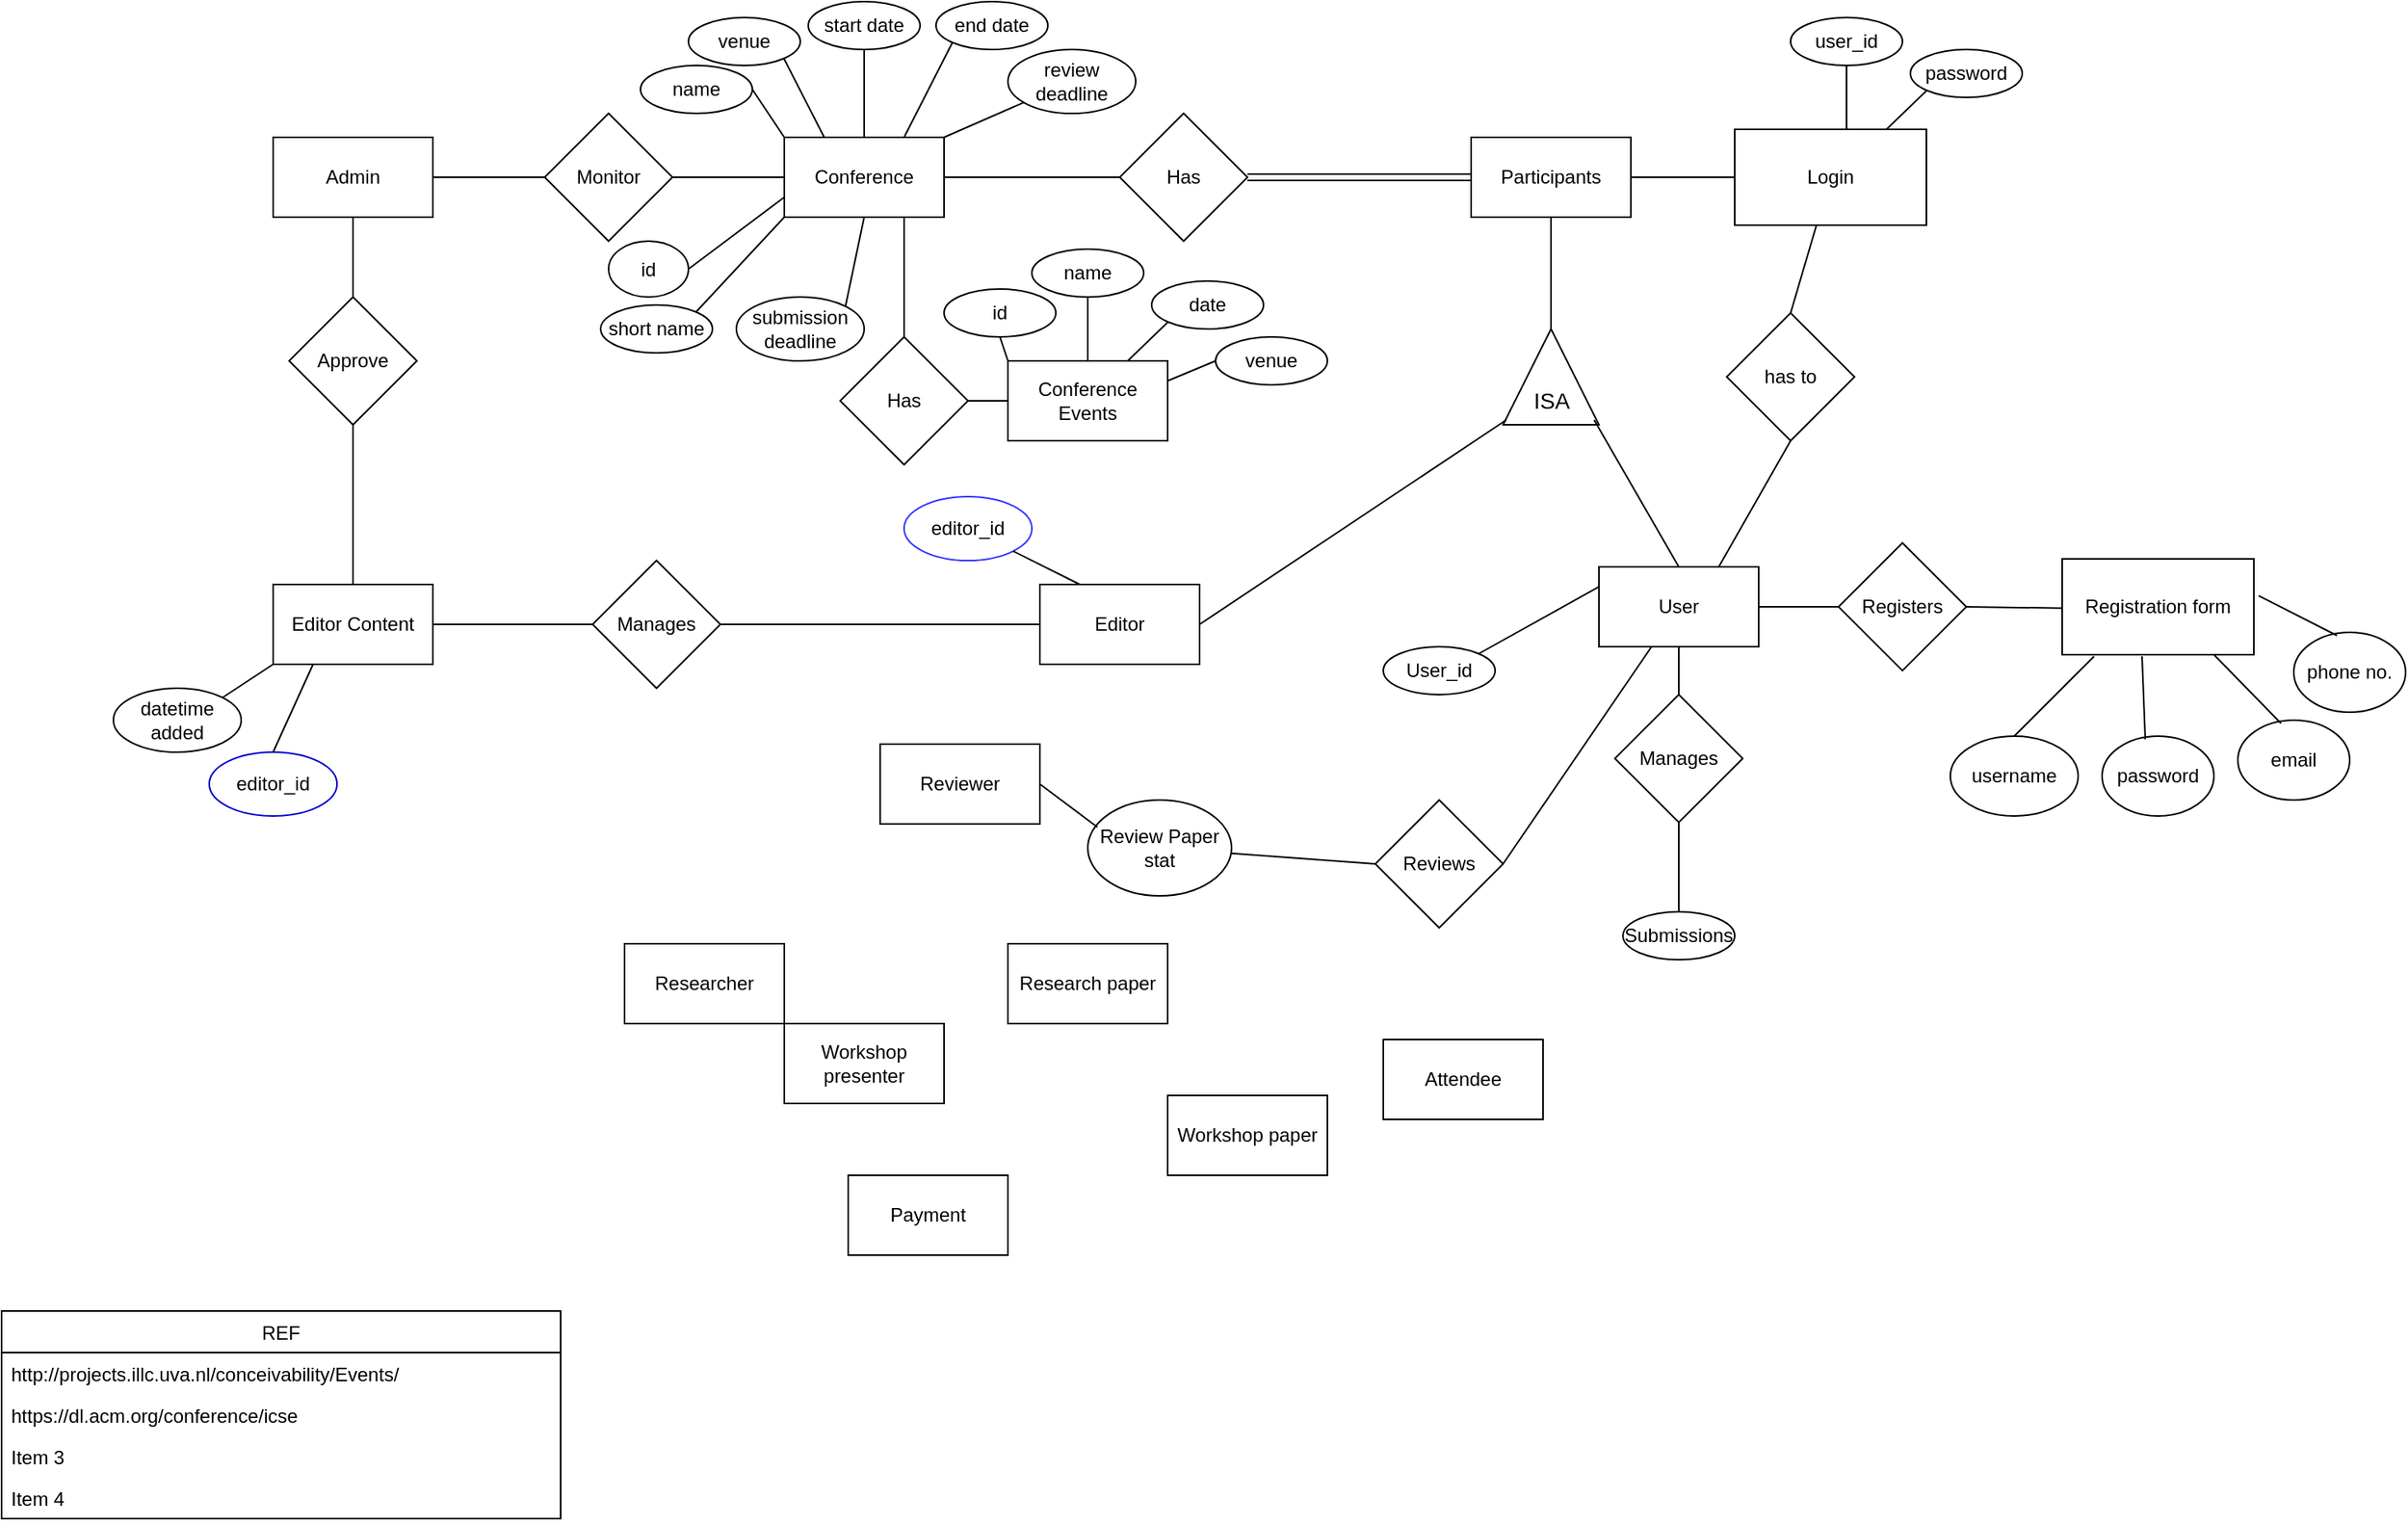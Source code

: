 <mxfile version="14.7.2" type="github" pages="2">
  <diagram id="Xy-YRD0I97BFXgS-AllR" name="ER">
    <mxGraphModel dx="2062" dy="1154" grid="1" gridSize="10" guides="1" tooltips="1" connect="1" arrows="1" fold="1" page="1" pageScale="1" pageWidth="1169" pageHeight="827" math="0" shadow="0">
      <root>
        <mxCell id="0" />
        <mxCell id="1" parent="0" />
        <mxCell id="teGeM1OhoDAreC8bc_A--1" value="Participants" style="rounded=0;whiteSpace=wrap;html=1;" parent="1" vertex="1">
          <mxGeometry x="920" y="95" width="100" height="50" as="geometry" />
        </mxCell>
        <mxCell id="teGeM1OhoDAreC8bc_A--2" value="Research paper" style="rounded=0;whiteSpace=wrap;html=1;" parent="1" vertex="1">
          <mxGeometry x="630" y="600" width="100" height="50" as="geometry" />
        </mxCell>
        <mxCell id="teGeM1OhoDAreC8bc_A--3" value="Workshop paper" style="rounded=0;whiteSpace=wrap;html=1;" parent="1" vertex="1">
          <mxGeometry x="730" y="695" width="100" height="50" as="geometry" />
        </mxCell>
        <mxCell id="teGeM1OhoDAreC8bc_A--4" value="Reviewer" style="rounded=0;whiteSpace=wrap;html=1;" parent="1" vertex="1">
          <mxGeometry x="550" y="475" width="100" height="50" as="geometry" />
        </mxCell>
        <mxCell id="teGeM1OhoDAreC8bc_A--5" value="Conference" style="rounded=0;whiteSpace=wrap;html=1;" parent="1" vertex="1">
          <mxGeometry x="490" y="95" width="100" height="50" as="geometry" />
        </mxCell>
        <mxCell id="teGeM1OhoDAreC8bc_A--6" value="Admin" style="rounded=0;whiteSpace=wrap;html=1;" parent="1" vertex="1">
          <mxGeometry x="170" y="95" width="100" height="50" as="geometry" />
        </mxCell>
        <mxCell id="0rFZUuT9Uq02bBF6Id93-1" value="Researcher" style="rounded=0;whiteSpace=wrap;html=1;" parent="1" vertex="1">
          <mxGeometry x="390" y="600" width="100" height="50" as="geometry" />
        </mxCell>
        <mxCell id="0rFZUuT9Uq02bBF6Id93-2" value="Workshop presenter" style="rounded=0;whiteSpace=wrap;html=1;" parent="1" vertex="1">
          <mxGeometry x="490" y="650" width="100" height="50" as="geometry" />
        </mxCell>
        <mxCell id="0rFZUuT9Uq02bBF6Id93-3" value="" style="triangle;whiteSpace=wrap;html=1;rotation=-90;" parent="1" vertex="1">
          <mxGeometry x="940" y="215" width="60" height="60" as="geometry" />
        </mxCell>
        <mxCell id="0rFZUuT9Uq02bBF6Id93-4" value="&lt;font style=&quot;font-size: 14px&quot;&gt;ISA&lt;/font&gt;" style="text;html=1;align=center;verticalAlign=middle;resizable=0;points=[];autosize=1;strokeColor=none;" parent="1" vertex="1">
          <mxGeometry x="950" y="250" width="40" height="20" as="geometry" />
        </mxCell>
        <mxCell id="0rFZUuT9Uq02bBF6Id93-5" value="Attendee" style="rounded=0;whiteSpace=wrap;html=1;" parent="1" vertex="1">
          <mxGeometry x="865" y="660" width="100" height="50" as="geometry" />
        </mxCell>
        <mxCell id="0rFZUuT9Uq02bBF6Id93-6" value="Has" style="rhombus;whiteSpace=wrap;html=1;" parent="1" vertex="1">
          <mxGeometry x="700" y="80" width="80" height="80" as="geometry" />
        </mxCell>
        <mxCell id="0rFZUuT9Uq02bBF6Id93-7" value="" style="endArrow=none;html=1;exitX=1;exitY=0.5;exitDx=0;exitDy=0;entryX=0;entryY=0.5;entryDx=0;entryDy=0;" parent="1" source="teGeM1OhoDAreC8bc_A--5" target="0rFZUuT9Uq02bBF6Id93-6" edge="1">
          <mxGeometry width="50" height="50" relative="1" as="geometry">
            <mxPoint x="790" y="555" as="sourcePoint" />
            <mxPoint x="840" y="505" as="targetPoint" />
          </mxGeometry>
        </mxCell>
        <mxCell id="0rFZUuT9Uq02bBF6Id93-8" value="" style="endArrow=none;html=1;exitX=1;exitY=0.5;exitDx=0;exitDy=0;entryX=0;entryY=0.5;entryDx=0;entryDy=0;shape=link;" parent="1" source="0rFZUuT9Uq02bBF6Id93-6" target="teGeM1OhoDAreC8bc_A--1" edge="1">
          <mxGeometry width="50" height="50" relative="1" as="geometry">
            <mxPoint x="790" y="555" as="sourcePoint" />
            <mxPoint x="840" y="505" as="targetPoint" />
          </mxGeometry>
        </mxCell>
        <mxCell id="0rFZUuT9Uq02bBF6Id93-9" value="Editor Content" style="rounded=0;whiteSpace=wrap;html=1;" parent="1" vertex="1">
          <mxGeometry x="170" y="375" width="100" height="50" as="geometry" />
        </mxCell>
        <mxCell id="0rFZUuT9Uq02bBF6Id93-10" value="Approve" style="rhombus;whiteSpace=wrap;html=1;" parent="1" vertex="1">
          <mxGeometry x="180" y="195" width="80" height="80" as="geometry" />
        </mxCell>
        <mxCell id="0rFZUuT9Uq02bBF6Id93-11" value="" style="endArrow=none;html=1;exitX=0.5;exitY=1;exitDx=0;exitDy=0;entryX=0.5;entryY=0;entryDx=0;entryDy=0;" parent="1" source="teGeM1OhoDAreC8bc_A--6" target="0rFZUuT9Uq02bBF6Id93-10" edge="1">
          <mxGeometry width="50" height="50" relative="1" as="geometry">
            <mxPoint x="600" y="130" as="sourcePoint" />
            <mxPoint x="710" y="130" as="targetPoint" />
          </mxGeometry>
        </mxCell>
        <mxCell id="0rFZUuT9Uq02bBF6Id93-12" value="" style="endArrow=none;html=1;exitX=0.5;exitY=1;exitDx=0;exitDy=0;entryX=0.5;entryY=0;entryDx=0;entryDy=0;" parent="1" source="0rFZUuT9Uq02bBF6Id93-10" target="0rFZUuT9Uq02bBF6Id93-9" edge="1">
          <mxGeometry width="50" height="50" relative="1" as="geometry">
            <mxPoint x="600" y="85" as="sourcePoint" />
            <mxPoint x="710" y="85" as="targetPoint" />
          </mxGeometry>
        </mxCell>
        <mxCell id="0rFZUuT9Uq02bBF6Id93-13" value="Monitor" style="rhombus;whiteSpace=wrap;html=1;" parent="1" vertex="1">
          <mxGeometry x="340" y="80" width="80" height="80" as="geometry" />
        </mxCell>
        <mxCell id="0rFZUuT9Uq02bBF6Id93-14" value="" style="endArrow=none;html=1;exitX=1;exitY=0.5;exitDx=0;exitDy=0;entryX=0;entryY=0.5;entryDx=0;entryDy=0;" parent="1" source="0rFZUuT9Uq02bBF6Id93-13" target="teGeM1OhoDAreC8bc_A--5" edge="1">
          <mxGeometry width="50" height="50" relative="1" as="geometry">
            <mxPoint x="430" y="214" as="sourcePoint" />
            <mxPoint x="540" y="214" as="targetPoint" />
          </mxGeometry>
        </mxCell>
        <mxCell id="0rFZUuT9Uq02bBF6Id93-15" value="" style="endArrow=none;html=1;exitX=1;exitY=0.5;exitDx=0;exitDy=0;entryX=0;entryY=0.5;entryDx=0;entryDy=0;" parent="1" source="teGeM1OhoDAreC8bc_A--6" target="0rFZUuT9Uq02bBF6Id93-13" edge="1">
          <mxGeometry width="50" height="50" relative="1" as="geometry">
            <mxPoint x="430" y="130" as="sourcePoint" />
            <mxPoint x="500" y="130" as="targetPoint" />
          </mxGeometry>
        </mxCell>
        <mxCell id="0rFZUuT9Uq02bBF6Id93-16" value="Editor" style="rounded=0;whiteSpace=wrap;html=1;" parent="1" vertex="1">
          <mxGeometry x="650" y="375" width="100" height="50" as="geometry" />
        </mxCell>
        <mxCell id="0rFZUuT9Uq02bBF6Id93-18" value="Manages" style="rhombus;whiteSpace=wrap;html=1;rotation=0;" parent="1" vertex="1">
          <mxGeometry x="370" y="360" width="80" height="80" as="geometry" />
        </mxCell>
        <mxCell id="0rFZUuT9Uq02bBF6Id93-19" value="" style="endArrow=none;html=1;exitX=1;exitY=0.5;exitDx=0;exitDy=0;entryX=0;entryY=0.5;entryDx=0;entryDy=0;" parent="1" source="0rFZUuT9Uq02bBF6Id93-9" target="0rFZUuT9Uq02bBF6Id93-18" edge="1">
          <mxGeometry width="50" height="50" relative="1" as="geometry">
            <mxPoint x="280" y="140" as="sourcePoint" />
            <mxPoint x="350" y="140" as="targetPoint" />
          </mxGeometry>
        </mxCell>
        <mxCell id="0rFZUuT9Uq02bBF6Id93-20" value="" style="endArrow=none;html=1;exitX=1;exitY=0.5;exitDx=0;exitDy=0;entryX=0;entryY=0.5;entryDx=0;entryDy=0;" parent="1" source="0rFZUuT9Uq02bBF6Id93-18" target="0rFZUuT9Uq02bBF6Id93-16" edge="1">
          <mxGeometry width="50" height="50" relative="1" as="geometry">
            <mxPoint x="280" y="370" as="sourcePoint" />
            <mxPoint x="360" y="295" as="targetPoint" />
          </mxGeometry>
        </mxCell>
        <mxCell id="0rFZUuT9Uq02bBF6Id93-21" value="" style="endArrow=none;html=1;exitX=1;exitY=0.5;exitDx=0;exitDy=0;entryX=0.05;entryY=0.033;entryDx=0;entryDy=0;entryPerimeter=0;" parent="1" source="0rFZUuT9Uq02bBF6Id93-16" target="0rFZUuT9Uq02bBF6Id93-3" edge="1">
          <mxGeometry width="50" height="50" relative="1" as="geometry">
            <mxPoint x="434.641" y="230" as="sourcePoint" />
            <mxPoint x="500" y="200" as="targetPoint" />
          </mxGeometry>
        </mxCell>
        <mxCell id="0rFZUuT9Uq02bBF6Id93-22" value="" style="endArrow=none;html=1;exitX=1;exitY=0.5;exitDx=0;exitDy=0;entryX=0.5;entryY=1;entryDx=0;entryDy=0;" parent="1" source="0rFZUuT9Uq02bBF6Id93-3" target="teGeM1OhoDAreC8bc_A--1" edge="1">
          <mxGeometry width="50" height="50" relative="1" as="geometry">
            <mxPoint x="560" y="130" as="sourcePoint" />
            <mxPoint x="670" y="130" as="targetPoint" />
          </mxGeometry>
        </mxCell>
        <mxCell id="0rFZUuT9Uq02bBF6Id93-23" value="Payment" style="rounded=0;whiteSpace=wrap;html=1;" parent="1" vertex="1">
          <mxGeometry x="530" y="745" width="100" height="50" as="geometry" />
        </mxCell>
        <mxCell id="0rFZUuT9Uq02bBF6Id93-25" value="name" style="ellipse;whiteSpace=wrap;html=1;" parent="1" vertex="1">
          <mxGeometry x="400" y="50" width="70" height="30" as="geometry" />
        </mxCell>
        <mxCell id="0rFZUuT9Uq02bBF6Id93-26" value="venue" style="ellipse;whiteSpace=wrap;html=1;" parent="1" vertex="1">
          <mxGeometry x="430" y="20" width="70" height="30" as="geometry" />
        </mxCell>
        <mxCell id="0rFZUuT9Uq02bBF6Id93-27" value="start date" style="ellipse;whiteSpace=wrap;html=1;" parent="1" vertex="1">
          <mxGeometry x="505" y="10" width="70" height="30" as="geometry" />
        </mxCell>
        <mxCell id="0rFZUuT9Uq02bBF6Id93-28" value="end date" style="ellipse;whiteSpace=wrap;html=1;" parent="1" vertex="1">
          <mxGeometry x="585" y="10" width="70" height="30" as="geometry" />
        </mxCell>
        <mxCell id="0rFZUuT9Uq02bBF6Id93-29" value="short name" style="ellipse;whiteSpace=wrap;html=1;" parent="1" vertex="1">
          <mxGeometry x="375" y="200" width="70" height="30" as="geometry" />
        </mxCell>
        <mxCell id="0rFZUuT9Uq02bBF6Id93-30" value="submission&lt;br&gt;deadline" style="ellipse;whiteSpace=wrap;html=1;" parent="1" vertex="1">
          <mxGeometry x="460" y="195" width="80" height="40" as="geometry" />
        </mxCell>
        <mxCell id="0rFZUuT9Uq02bBF6Id93-31" value="review&lt;br&gt;deadline" style="ellipse;whiteSpace=wrap;html=1;" parent="1" vertex="1">
          <mxGeometry x="630" y="40" width="80" height="40" as="geometry" />
        </mxCell>
        <mxCell id="0rFZUuT9Uq02bBF6Id93-32" value="" style="endArrow=none;html=1;exitX=1;exitY=0;exitDx=0;exitDy=0;" parent="1" source="teGeM1OhoDAreC8bc_A--5" target="0rFZUuT9Uq02bBF6Id93-31" edge="1">
          <mxGeometry width="50" height="50" relative="1" as="geometry">
            <mxPoint x="600" y="130" as="sourcePoint" />
            <mxPoint x="710" y="130" as="targetPoint" />
          </mxGeometry>
        </mxCell>
        <mxCell id="0rFZUuT9Uq02bBF6Id93-33" value="" style="endArrow=none;html=1;exitX=0.5;exitY=1;exitDx=0;exitDy=0;entryX=1;entryY=0;entryDx=0;entryDy=0;" parent="1" source="teGeM1OhoDAreC8bc_A--5" target="0rFZUuT9Uq02bBF6Id93-30" edge="1">
          <mxGeometry width="50" height="50" relative="1" as="geometry">
            <mxPoint x="600" y="155" as="sourcePoint" />
            <mxPoint x="620.154" y="172.635" as="targetPoint" />
          </mxGeometry>
        </mxCell>
        <mxCell id="0rFZUuT9Uq02bBF6Id93-34" value="" style="endArrow=none;html=1;exitX=0;exitY=1;exitDx=0;exitDy=0;entryX=1;entryY=0;entryDx=0;entryDy=0;" parent="1" source="teGeM1OhoDAreC8bc_A--5" target="0rFZUuT9Uq02bBF6Id93-29" edge="1">
          <mxGeometry width="50" height="50" relative="1" as="geometry">
            <mxPoint x="550" y="155" as="sourcePoint" />
            <mxPoint x="545" y="200" as="targetPoint" />
          </mxGeometry>
        </mxCell>
        <mxCell id="0rFZUuT9Uq02bBF6Id93-35" value="" style="endArrow=none;html=1;exitX=0;exitY=0;exitDx=0;exitDy=0;entryX=1;entryY=0.5;entryDx=0;entryDy=0;" parent="1" source="teGeM1OhoDAreC8bc_A--5" target="0rFZUuT9Uq02bBF6Id93-25" edge="1">
          <mxGeometry width="50" height="50" relative="1" as="geometry">
            <mxPoint x="500" y="155" as="sourcePoint" />
            <mxPoint x="469.749" y="174.393" as="targetPoint" />
          </mxGeometry>
        </mxCell>
        <mxCell id="0rFZUuT9Uq02bBF6Id93-36" value="" style="endArrow=none;html=1;exitX=0.25;exitY=0;exitDx=0;exitDy=0;entryX=1;entryY=1;entryDx=0;entryDy=0;" parent="1" source="teGeM1OhoDAreC8bc_A--5" target="0rFZUuT9Uq02bBF6Id93-26" edge="1">
          <mxGeometry width="50" height="50" relative="1" as="geometry">
            <mxPoint x="500" y="105" as="sourcePoint" />
            <mxPoint x="480" y="75" as="targetPoint" />
          </mxGeometry>
        </mxCell>
        <mxCell id="0rFZUuT9Uq02bBF6Id93-37" value="" style="endArrow=none;html=1;exitX=0.5;exitY=0;exitDx=0;exitDy=0;entryX=0.5;entryY=1;entryDx=0;entryDy=0;" parent="1" source="teGeM1OhoDAreC8bc_A--5" target="0rFZUuT9Uq02bBF6Id93-27" edge="1">
          <mxGeometry width="50" height="50" relative="1" as="geometry">
            <mxPoint x="525" y="105" as="sourcePoint" />
            <mxPoint x="499.749" y="55.607" as="targetPoint" />
          </mxGeometry>
        </mxCell>
        <mxCell id="0rFZUuT9Uq02bBF6Id93-38" value="" style="endArrow=none;html=1;exitX=0.75;exitY=0;exitDx=0;exitDy=0;entryX=0;entryY=1;entryDx=0;entryDy=0;" parent="1" source="teGeM1OhoDAreC8bc_A--5" target="0rFZUuT9Uq02bBF6Id93-28" edge="1">
          <mxGeometry width="50" height="50" relative="1" as="geometry">
            <mxPoint x="550" y="105" as="sourcePoint" />
            <mxPoint x="545" y="50" as="targetPoint" />
          </mxGeometry>
        </mxCell>
        <mxCell id="0rFZUuT9Uq02bBF6Id93-39" value="datetime&lt;br&gt;added" style="ellipse;whiteSpace=wrap;html=1;" parent="1" vertex="1">
          <mxGeometry x="70" y="440" width="80" height="40" as="geometry" />
        </mxCell>
        <mxCell id="0rFZUuT9Uq02bBF6Id93-40" value="" style="endArrow=none;html=1;exitX=0;exitY=1;exitDx=0;exitDy=0;entryX=1;entryY=0;entryDx=0;entryDy=0;" parent="1" source="0rFZUuT9Uq02bBF6Id93-9" target="0rFZUuT9Uq02bBF6Id93-39" edge="1">
          <mxGeometry width="50" height="50" relative="1" as="geometry">
            <mxPoint x="500" y="210" as="sourcePoint" />
            <mxPoint x="469.749" y="229.393" as="targetPoint" />
          </mxGeometry>
        </mxCell>
        <mxCell id="0rFZUuT9Uq02bBF6Id93-41" value="Conference Events" style="rounded=0;whiteSpace=wrap;html=1;" parent="1" vertex="1">
          <mxGeometry x="630" y="235" width="100" height="50" as="geometry" />
        </mxCell>
        <mxCell id="0rFZUuT9Uq02bBF6Id93-42" value="Has" style="rhombus;whiteSpace=wrap;html=1;" parent="1" vertex="1">
          <mxGeometry x="525" y="220" width="80" height="80" as="geometry" />
        </mxCell>
        <mxCell id="0rFZUuT9Uq02bBF6Id93-43" value="" style="endArrow=none;html=1;exitX=0.75;exitY=1;exitDx=0;exitDy=0;entryX=0.5;entryY=0;entryDx=0;entryDy=0;" parent="1" source="teGeM1OhoDAreC8bc_A--5" target="0rFZUuT9Uq02bBF6Id93-42" edge="1">
          <mxGeometry width="50" height="50" relative="1" as="geometry">
            <mxPoint x="600" y="130" as="sourcePoint" />
            <mxPoint x="710" y="130" as="targetPoint" />
          </mxGeometry>
        </mxCell>
        <mxCell id="0rFZUuT9Uq02bBF6Id93-44" value="" style="endArrow=none;html=1;exitX=0;exitY=0.5;exitDx=0;exitDy=0;entryX=1;entryY=0.5;entryDx=0;entryDy=0;" parent="1" source="0rFZUuT9Uq02bBF6Id93-41" target="0rFZUuT9Uq02bBF6Id93-42" edge="1">
          <mxGeometry width="50" height="50" relative="1" as="geometry">
            <mxPoint x="600" y="130" as="sourcePoint" />
            <mxPoint x="710" y="130" as="targetPoint" />
          </mxGeometry>
        </mxCell>
        <mxCell id="0rFZUuT9Uq02bBF6Id93-48" value="id" style="ellipse;whiteSpace=wrap;html=1;" parent="1" vertex="1">
          <mxGeometry x="590" y="190" width="70" height="30" as="geometry" />
        </mxCell>
        <mxCell id="0rFZUuT9Uq02bBF6Id93-49" value="" style="endArrow=none;html=1;exitX=0.5;exitY=1;exitDx=0;exitDy=0;entryX=0;entryY=0;entryDx=0;entryDy=0;" parent="1" source="0rFZUuT9Uq02bBF6Id93-48" target="0rFZUuT9Uq02bBF6Id93-41" edge="1">
          <mxGeometry width="50" height="50" relative="1" as="geometry">
            <mxPoint x="600" y="105" as="sourcePoint" />
            <mxPoint x="648.525" y="66.873" as="targetPoint" />
          </mxGeometry>
        </mxCell>
        <mxCell id="0rFZUuT9Uq02bBF6Id93-51" value="name" style="ellipse;whiteSpace=wrap;html=1;" parent="1" vertex="1">
          <mxGeometry x="645" y="165" width="70" height="30" as="geometry" />
        </mxCell>
        <mxCell id="0rFZUuT9Uq02bBF6Id93-52" value="" style="endArrow=none;html=1;exitX=0.5;exitY=0;exitDx=0;exitDy=0;entryX=0.5;entryY=1;entryDx=0;entryDy=0;" parent="1" source="0rFZUuT9Uq02bBF6Id93-41" target="0rFZUuT9Uq02bBF6Id93-51" edge="1">
          <mxGeometry width="50" height="50" relative="1" as="geometry">
            <mxPoint x="600" y="105" as="sourcePoint" />
            <mxPoint x="648.525" y="66.873" as="targetPoint" />
          </mxGeometry>
        </mxCell>
        <mxCell id="0rFZUuT9Uq02bBF6Id93-53" value="date" style="ellipse;whiteSpace=wrap;html=1;" parent="1" vertex="1">
          <mxGeometry x="720" y="185" width="70" height="30" as="geometry" />
        </mxCell>
        <mxCell id="0rFZUuT9Uq02bBF6Id93-54" value="venue" style="ellipse;whiteSpace=wrap;html=1;" parent="1" vertex="1">
          <mxGeometry x="760" y="220" width="70" height="30" as="geometry" />
        </mxCell>
        <mxCell id="0rFZUuT9Uq02bBF6Id93-55" value="" style="endArrow=none;html=1;entryX=0;entryY=1;entryDx=0;entryDy=0;exitX=0.75;exitY=0;exitDx=0;exitDy=0;" parent="1" source="0rFZUuT9Uq02bBF6Id93-41" target="0rFZUuT9Uq02bBF6Id93-53" edge="1">
          <mxGeometry width="50" height="50" relative="1" as="geometry">
            <mxPoint x="700" y="220" as="sourcePoint" />
            <mxPoint x="690" y="205" as="targetPoint" />
          </mxGeometry>
        </mxCell>
        <mxCell id="0rFZUuT9Uq02bBF6Id93-56" value="" style="endArrow=none;html=1;entryX=0;entryY=0.5;entryDx=0;entryDy=0;exitX=1;exitY=0.25;exitDx=0;exitDy=0;" parent="1" source="0rFZUuT9Uq02bBF6Id93-41" target="0rFZUuT9Uq02bBF6Id93-54" edge="1">
          <mxGeometry width="50" height="50" relative="1" as="geometry">
            <mxPoint x="750" y="260" as="sourcePoint" />
            <mxPoint x="740.251" y="220.607" as="targetPoint" />
          </mxGeometry>
        </mxCell>
        <mxCell id="0rFZUuT9Uq02bBF6Id93-58" value="REF" style="swimlane;fontStyle=0;childLayout=stackLayout;horizontal=1;startSize=26;horizontalStack=0;resizeParent=1;resizeParentMax=0;resizeLast=0;collapsible=1;marginBottom=0;" parent="1" vertex="1">
          <mxGeometry y="830" width="350" height="130" as="geometry">
            <mxRectangle y="830" width="100" height="25" as="alternateBounds" />
          </mxGeometry>
        </mxCell>
        <mxCell id="0rFZUuT9Uq02bBF6Id93-59" value="http://projects.illc.uva.nl/conceivability/Events/" style="text;strokeColor=none;fillColor=none;align=left;verticalAlign=top;spacingLeft=4;spacingRight=4;overflow=hidden;rotatable=0;points=[[0,0.5],[1,0.5]];portConstraint=eastwest;" parent="0rFZUuT9Uq02bBF6Id93-58" vertex="1">
          <mxGeometry y="26" width="350" height="26" as="geometry" />
        </mxCell>
        <mxCell id="0rFZUuT9Uq02bBF6Id93-60" value="https://dl.acm.org/conference/icse" style="text;strokeColor=none;fillColor=none;align=left;verticalAlign=top;spacingLeft=4;spacingRight=4;overflow=hidden;rotatable=0;points=[[0,0.5],[1,0.5]];portConstraint=eastwest;" parent="0rFZUuT9Uq02bBF6Id93-58" vertex="1">
          <mxGeometry y="52" width="350" height="26" as="geometry" />
        </mxCell>
        <mxCell id="0rFZUuT9Uq02bBF6Id93-61" value="Item 3" style="text;strokeColor=none;fillColor=none;align=left;verticalAlign=top;spacingLeft=4;spacingRight=4;overflow=hidden;rotatable=0;points=[[0,0.5],[1,0.5]];portConstraint=eastwest;" parent="0rFZUuT9Uq02bBF6Id93-58" vertex="1">
          <mxGeometry y="78" width="350" height="26" as="geometry" />
        </mxCell>
        <mxCell id="0rFZUuT9Uq02bBF6Id93-62" value="Item 4" style="text;strokeColor=none;fillColor=none;align=left;verticalAlign=top;spacingLeft=4;spacingRight=4;overflow=hidden;rotatable=0;points=[[0,0.5],[1,0.5]];portConstraint=eastwest;" parent="0rFZUuT9Uq02bBF6Id93-58" vertex="1">
          <mxGeometry y="104" width="350" height="26" as="geometry" />
        </mxCell>
        <mxCell id="0rFZUuT9Uq02bBF6Id93-63" value="editor_id" style="ellipse;whiteSpace=wrap;html=1;strokeColor=#0000CC;" parent="1" vertex="1">
          <mxGeometry x="130" y="480" width="80" height="40" as="geometry" />
        </mxCell>
        <mxCell id="0rFZUuT9Uq02bBF6Id93-64" value="editor_id" style="ellipse;whiteSpace=wrap;html=1;strokeColor=#3333FF;" parent="1" vertex="1">
          <mxGeometry x="565" y="320" width="80" height="40" as="geometry" />
        </mxCell>
        <mxCell id="0rFZUuT9Uq02bBF6Id93-65" value="" style="endArrow=none;html=1;exitX=0.25;exitY=1;exitDx=0;exitDy=0;entryX=0.5;entryY=0;entryDx=0;entryDy=0;" parent="1" source="0rFZUuT9Uq02bBF6Id93-9" target="0rFZUuT9Uq02bBF6Id93-63" edge="1">
          <mxGeometry width="50" height="50" relative="1" as="geometry">
            <mxPoint x="180" y="435" as="sourcePoint" />
            <mxPoint x="148.284" y="455.858" as="targetPoint" />
          </mxGeometry>
        </mxCell>
        <mxCell id="0rFZUuT9Uq02bBF6Id93-66" value="" style="endArrow=none;html=1;exitX=1;exitY=1;exitDx=0;exitDy=0;entryX=0.25;entryY=0;entryDx=0;entryDy=0;" parent="1" source="0rFZUuT9Uq02bBF6Id93-64" target="0rFZUuT9Uq02bBF6Id93-16" edge="1">
          <mxGeometry width="50" height="50" relative="1" as="geometry">
            <mxPoint x="205" y="435" as="sourcePoint" />
            <mxPoint x="180" y="490" as="targetPoint" />
          </mxGeometry>
        </mxCell>
        <mxCell id="0rFZUuT9Uq02bBF6Id93-67" value="id" style="ellipse;whiteSpace=wrap;html=1;" parent="1" vertex="1">
          <mxGeometry x="380" y="160" width="50" height="35" as="geometry" />
        </mxCell>
        <mxCell id="0rFZUuT9Uq02bBF6Id93-68" value="" style="endArrow=none;html=1;exitX=0;exitY=0.75;exitDx=0;exitDy=0;entryX=1;entryY=0.5;entryDx=0;entryDy=0;" parent="1" source="teGeM1OhoDAreC8bc_A--5" target="0rFZUuT9Uq02bBF6Id93-67" edge="1">
          <mxGeometry width="50" height="50" relative="1" as="geometry">
            <mxPoint x="500" y="155" as="sourcePoint" />
            <mxPoint x="444.749" y="214.393" as="targetPoint" />
          </mxGeometry>
        </mxCell>
        <mxCell id="jSo0KfDRzsirIe02ItJt-1" value="User" style="rounded=0;whiteSpace=wrap;html=1;" parent="1" vertex="1">
          <mxGeometry x="1000" y="363.98" width="100" height="50" as="geometry" />
        </mxCell>
        <mxCell id="jSo0KfDRzsirIe02ItJt-2" value="" style="endArrow=none;html=1;exitX=0.5;exitY=0;exitDx=0;exitDy=0;entryX=0.05;entryY=0.95;entryDx=0;entryDy=0;entryPerimeter=0;" parent="1" source="jSo0KfDRzsirIe02ItJt-1" target="0rFZUuT9Uq02bBF6Id93-3" edge="1">
          <mxGeometry width="50" height="50" relative="1" as="geometry">
            <mxPoint x="784.641" y="218.98" as="sourcePoint" />
            <mxPoint x="1010" y="290" as="targetPoint" />
          </mxGeometry>
        </mxCell>
        <mxCell id="jSo0KfDRzsirIe02ItJt-3" value="User_id" style="ellipse;whiteSpace=wrap;html=1;" parent="1" vertex="1">
          <mxGeometry x="865" y="413.98" width="70" height="30" as="geometry" />
        </mxCell>
        <mxCell id="jSo0KfDRzsirIe02ItJt-4" value="" style="endArrow=none;html=1;exitX=0;exitY=0.25;exitDx=0;exitDy=0;entryX=1;entryY=0;entryDx=0;entryDy=0;" parent="1" source="jSo0KfDRzsirIe02ItJt-1" target="jSo0KfDRzsirIe02ItJt-3" edge="1">
          <mxGeometry width="50" height="50" relative="1" as="geometry">
            <mxPoint x="1100" y="391.48" as="sourcePoint" />
            <mxPoint x="910" y="420" as="targetPoint" />
          </mxGeometry>
        </mxCell>
        <mxCell id="jSo0KfDRzsirIe02ItJt-6" value="Manages" style="rhombus;whiteSpace=wrap;html=1;rotation=0;" parent="1" vertex="1">
          <mxGeometry x="1010" y="443.98" width="80" height="80" as="geometry" />
        </mxCell>
        <mxCell id="jSo0KfDRzsirIe02ItJt-7" value="" style="endArrow=none;html=1;entryX=0.5;entryY=1;entryDx=0;entryDy=0;exitX=0.5;exitY=0;exitDx=0;exitDy=0;" parent="1" source="jSo0KfDRzsirIe02ItJt-6" target="jSo0KfDRzsirIe02ItJt-1" edge="1">
          <mxGeometry width="50" height="50" relative="1" as="geometry">
            <mxPoint x="1050" y="440" as="sourcePoint" />
            <mxPoint x="1030" y="430" as="targetPoint" />
          </mxGeometry>
        </mxCell>
        <mxCell id="jSo0KfDRzsirIe02ItJt-8" value="" style="endArrow=none;html=1;entryX=0.5;entryY=1;entryDx=0;entryDy=0;" parent="1" target="jSo0KfDRzsirIe02ItJt-6" edge="1">
          <mxGeometry width="50" height="50" relative="1" as="geometry">
            <mxPoint x="1050" y="580" as="sourcePoint" />
            <mxPoint x="1030" y="580" as="targetPoint" />
          </mxGeometry>
        </mxCell>
        <mxCell id="jSo0KfDRzsirIe02ItJt-9" value="Submissions" style="ellipse;whiteSpace=wrap;html=1;" parent="1" vertex="1">
          <mxGeometry x="1015" y="580" width="70" height="30" as="geometry" />
        </mxCell>
        <mxCell id="jSo0KfDRzsirIe02ItJt-11" value="Review Paper stat" style="ellipse;whiteSpace=wrap;html=1;" parent="1" vertex="1">
          <mxGeometry x="680" y="510" width="90" height="60" as="geometry" />
        </mxCell>
        <mxCell id="jSo0KfDRzsirIe02ItJt-12" value="" style="endArrow=none;html=1;exitX=1;exitY=0.5;exitDx=0;exitDy=0;entryX=0.067;entryY=0.283;entryDx=0;entryDy=0;entryPerimeter=0;" parent="1" source="teGeM1OhoDAreC8bc_A--4" target="jSo0KfDRzsirIe02ItJt-11" edge="1">
          <mxGeometry width="50" height="50" relative="1" as="geometry">
            <mxPoint x="710" y="510" as="sourcePoint" />
            <mxPoint x="760" y="460" as="targetPoint" />
          </mxGeometry>
        </mxCell>
        <mxCell id="jSo0KfDRzsirIe02ItJt-13" value="Reviews" style="rhombus;whiteSpace=wrap;html=1;rotation=0;" parent="1" vertex="1">
          <mxGeometry x="860" y="510" width="80" height="80" as="geometry" />
        </mxCell>
        <mxCell id="jSo0KfDRzsirIe02ItJt-14" value="" style="endArrow=none;html=1;exitX=1;exitY=0.5;exitDx=0;exitDy=0;" parent="1" source="jSo0KfDRzsirIe02ItJt-13" target="jSo0KfDRzsirIe02ItJt-1" edge="1">
          <mxGeometry width="50" height="50" relative="1" as="geometry">
            <mxPoint x="910" y="630" as="sourcePoint" />
            <mxPoint x="960" y="580" as="targetPoint" />
          </mxGeometry>
        </mxCell>
        <mxCell id="jSo0KfDRzsirIe02ItJt-15" value="" style="endArrow=none;html=1;entryX=0;entryY=0.5;entryDx=0;entryDy=0;" parent="1" source="jSo0KfDRzsirIe02ItJt-11" target="jSo0KfDRzsirIe02ItJt-13" edge="1">
          <mxGeometry width="50" height="50" relative="1" as="geometry">
            <mxPoint x="850" y="630" as="sourcePoint" />
            <mxPoint x="900" y="580" as="targetPoint" />
          </mxGeometry>
        </mxCell>
        <mxCell id="jSo0KfDRzsirIe02ItJt-16" value="" style="endArrow=none;html=1;exitX=1;exitY=0.5;exitDx=0;exitDy=0;entryX=0;entryY=0.5;entryDx=0;entryDy=0;" parent="1" source="teGeM1OhoDAreC8bc_A--1" target="jSo0KfDRzsirIe02ItJt-17" edge="1">
          <mxGeometry width="50" height="50" relative="1" as="geometry">
            <mxPoint x="1120" y="210" as="sourcePoint" />
            <mxPoint x="1080" y="120" as="targetPoint" />
          </mxGeometry>
        </mxCell>
        <mxCell id="jSo0KfDRzsirIe02ItJt-17" value="Login" style="rounded=0;whiteSpace=wrap;html=1;" parent="1" vertex="1">
          <mxGeometry x="1085" y="90" width="120" height="60" as="geometry" />
        </mxCell>
        <mxCell id="jSo0KfDRzsirIe02ItJt-20" value="user_id" style="ellipse;whiteSpace=wrap;html=1;" parent="1" vertex="1">
          <mxGeometry x="1120" y="20" width="70" height="30" as="geometry" />
        </mxCell>
        <mxCell id="jSo0KfDRzsirIe02ItJt-21" value="" style="endArrow=none;html=1;exitX=0.5;exitY=0;exitDx=0;exitDy=0;entryX=0.5;entryY=1;entryDx=0;entryDy=0;" parent="1" target="jSo0KfDRzsirIe02ItJt-20" edge="1">
          <mxGeometry width="50" height="50" relative="1" as="geometry">
            <mxPoint x="1155" y="90" as="sourcePoint" />
            <mxPoint x="1123.525" y="-78.127" as="targetPoint" />
          </mxGeometry>
        </mxCell>
        <mxCell id="jSo0KfDRzsirIe02ItJt-22" value="password" style="ellipse;whiteSpace=wrap;html=1;" parent="1" vertex="1">
          <mxGeometry x="1195" y="40" width="70" height="30" as="geometry" />
        </mxCell>
        <mxCell id="jSo0KfDRzsirIe02ItJt-23" value="" style="endArrow=none;html=1;entryX=0;entryY=1;entryDx=0;entryDy=0;exitX=0.75;exitY=0;exitDx=0;exitDy=0;" parent="1" target="jSo0KfDRzsirIe02ItJt-22" edge="1">
          <mxGeometry width="50" height="50" relative="1" as="geometry">
            <mxPoint x="1180" y="90" as="sourcePoint" />
            <mxPoint x="1165" y="60" as="targetPoint" />
          </mxGeometry>
        </mxCell>
        <mxCell id="jSo0KfDRzsirIe02ItJt-24" value="has to" style="rhombus;whiteSpace=wrap;html=1;" parent="1" vertex="1">
          <mxGeometry x="1080" y="205" width="80" height="80" as="geometry" />
        </mxCell>
        <mxCell id="jSo0KfDRzsirIe02ItJt-25" value="" style="endArrow=none;html=1;entryX=0.5;entryY=1;entryDx=0;entryDy=0;exitX=0.75;exitY=0;exitDx=0;exitDy=0;" parent="1" source="jSo0KfDRzsirIe02ItJt-1" target="jSo0KfDRzsirIe02ItJt-24" edge="1">
          <mxGeometry width="50" height="50" relative="1" as="geometry">
            <mxPoint x="1120" y="370" as="sourcePoint" />
            <mxPoint x="1170" y="320" as="targetPoint" />
          </mxGeometry>
        </mxCell>
        <mxCell id="jSo0KfDRzsirIe02ItJt-26" value="" style="endArrow=none;html=1;exitX=0.5;exitY=0;exitDx=0;exitDy=0;" parent="1" source="jSo0KfDRzsirIe02ItJt-24" target="jSo0KfDRzsirIe02ItJt-17" edge="1">
          <mxGeometry width="50" height="50" relative="1" as="geometry">
            <mxPoint x="1260" y="300" as="sourcePoint" />
            <mxPoint x="1310" y="250" as="targetPoint" />
          </mxGeometry>
        </mxCell>
        <mxCell id="jSo0KfDRzsirIe02ItJt-27" value="" style="endArrow=none;html=1;exitX=1;exitY=0.5;exitDx=0;exitDy=0;" parent="1" source="jSo0KfDRzsirIe02ItJt-1" edge="1">
          <mxGeometry width="50" height="50" relative="1" as="geometry">
            <mxPoint x="1140" y="360" as="sourcePoint" />
            <mxPoint x="1150" y="389" as="targetPoint" />
          </mxGeometry>
        </mxCell>
        <mxCell id="jSo0KfDRzsirIe02ItJt-28" value="Registers" style="rhombus;whiteSpace=wrap;html=1;" parent="1" vertex="1">
          <mxGeometry x="1150" y="348.98" width="80" height="80" as="geometry" />
        </mxCell>
        <mxCell id="jSo0KfDRzsirIe02ItJt-29" value="" style="endArrow=none;html=1;exitX=1;exitY=0.5;exitDx=0;exitDy=0;" parent="1" source="jSo0KfDRzsirIe02ItJt-28" edge="1">
          <mxGeometry width="50" height="50" relative="1" as="geometry">
            <mxPoint x="1250" y="430" as="sourcePoint" />
            <mxPoint x="1300" y="390" as="targetPoint" />
          </mxGeometry>
        </mxCell>
        <mxCell id="jSo0KfDRzsirIe02ItJt-30" value="Registration form" style="rounded=0;whiteSpace=wrap;html=1;" parent="1" vertex="1">
          <mxGeometry x="1290" y="358.98" width="120" height="60" as="geometry" />
        </mxCell>
        <mxCell id="jSo0KfDRzsirIe02ItJt-31" value="username" style="ellipse;whiteSpace=wrap;html=1;" parent="1" vertex="1">
          <mxGeometry x="1220" y="470" width="80" height="50" as="geometry" />
        </mxCell>
        <mxCell id="jSo0KfDRzsirIe02ItJt-32" value="password" style="ellipse;whiteSpace=wrap;html=1;" parent="1" vertex="1">
          <mxGeometry x="1315" y="470" width="70" height="50" as="geometry" />
        </mxCell>
        <mxCell id="jSo0KfDRzsirIe02ItJt-33" value="" style="endArrow=none;html=1;exitX=0.386;exitY=0.04;exitDx=0;exitDy=0;exitPerimeter=0;" parent="1" source="jSo0KfDRzsirIe02ItJt-32" edge="1">
          <mxGeometry width="50" height="50" relative="1" as="geometry">
            <mxPoint x="1210" y="450" as="sourcePoint" />
            <mxPoint x="1340" y="420" as="targetPoint" />
          </mxGeometry>
        </mxCell>
        <mxCell id="jSo0KfDRzsirIe02ItJt-34" value="" style="endArrow=none;html=1;exitX=0.5;exitY=0;exitDx=0;exitDy=0;" parent="1" source="jSo0KfDRzsirIe02ItJt-31" edge="1">
          <mxGeometry width="50" height="50" relative="1" as="geometry">
            <mxPoint x="1210" y="450" as="sourcePoint" />
            <mxPoint x="1310" y="420" as="targetPoint" />
          </mxGeometry>
        </mxCell>
        <mxCell id="jSo0KfDRzsirIe02ItJt-36" value="email" style="ellipse;whiteSpace=wrap;html=1;" parent="1" vertex="1">
          <mxGeometry x="1400" y="460" width="70" height="50" as="geometry" />
        </mxCell>
        <mxCell id="jSo0KfDRzsirIe02ItJt-37" value="" style="endArrow=none;html=1;exitX=0.386;exitY=0.04;exitDx=0;exitDy=0;exitPerimeter=0;" parent="1" source="jSo0KfDRzsirIe02ItJt-36" edge="1">
          <mxGeometry width="50" height="50" relative="1" as="geometry">
            <mxPoint x="1255" y="448.98" as="sourcePoint" />
            <mxPoint x="1385" y="418.98" as="targetPoint" />
          </mxGeometry>
        </mxCell>
        <mxCell id="jSo0KfDRzsirIe02ItJt-38" value="phone no." style="ellipse;whiteSpace=wrap;html=1;" parent="1" vertex="1">
          <mxGeometry x="1435" y="405" width="70" height="50" as="geometry" />
        </mxCell>
        <mxCell id="jSo0KfDRzsirIe02ItJt-39" value="" style="endArrow=none;html=1;exitX=0.386;exitY=0.04;exitDx=0;exitDy=0;exitPerimeter=0;entryX=1.025;entryY=0.384;entryDx=0;entryDy=0;entryPerimeter=0;" parent="1" source="jSo0KfDRzsirIe02ItJt-38" target="jSo0KfDRzsirIe02ItJt-30" edge="1">
          <mxGeometry width="50" height="50" relative="1" as="geometry">
            <mxPoint x="1290" y="393.98" as="sourcePoint" />
            <mxPoint x="1420" y="363.98" as="targetPoint" />
          </mxGeometry>
        </mxCell>
      </root>
    </mxGraphModel>
  </diagram>
  <diagram id="Lc6sJvVn0JtcON9EqYJq" name="ER-s1">
    <mxGraphModel dx="2062" dy="1154" grid="1" gridSize="10" guides="1" tooltips="1" connect="1" arrows="1" fold="1" page="1" pageScale="1" pageWidth="1654" pageHeight="1169" math="0" shadow="0">
      <root>
        <mxCell id="vA7T1mucBn9YXFJZKvFQ-0" />
        <mxCell id="vA7T1mucBn9YXFJZKvFQ-1" parent="vA7T1mucBn9YXFJZKvFQ-0" />
        <mxCell id="TpK304bpcfMxyCcpPXc--17" value="" style="ellipse;whiteSpace=wrap;html=1;" vertex="1" parent="vA7T1mucBn9YXFJZKvFQ-1">
          <mxGeometry x="1417.5" y="260.02" width="85" height="58.98" as="geometry" />
        </mxCell>
        <mxCell id="vA7T1mucBn9YXFJZKvFQ-2" value="Participant" style="rounded=0;whiteSpace=wrap;html=1;" vertex="1" parent="vA7T1mucBn9YXFJZKvFQ-1">
          <mxGeometry x="920" y="85" width="100" height="50" as="geometry" />
        </mxCell>
        <mxCell id="vA7T1mucBn9YXFJZKvFQ-3" value="Research paper" style="rounded=0;whiteSpace=wrap;html=1;" vertex="1" parent="vA7T1mucBn9YXFJZKvFQ-1">
          <mxGeometry x="655" y="666" width="100" height="50" as="geometry" />
        </mxCell>
        <mxCell id="vA7T1mucBn9YXFJZKvFQ-4" value="Workshop proposals" style="rounded=0;whiteSpace=wrap;html=1;" vertex="1" parent="vA7T1mucBn9YXFJZKvFQ-1">
          <mxGeometry x="555" y="901" width="100" height="50" as="geometry" />
        </mxCell>
        <mxCell id="vA7T1mucBn9YXFJZKvFQ-5" value="Reviewer" style="rounded=0;whiteSpace=wrap;html=1;" vertex="1" parent="vA7T1mucBn9YXFJZKvFQ-1">
          <mxGeometry x="555" y="506" width="100" height="50" as="geometry" />
        </mxCell>
        <mxCell id="vA7T1mucBn9YXFJZKvFQ-6" value="Conference" style="rounded=0;whiteSpace=wrap;html=1;" vertex="1" parent="vA7T1mucBn9YXFJZKvFQ-1">
          <mxGeometry x="490" y="85" width="100" height="50" as="geometry" />
        </mxCell>
        <mxCell id="vA7T1mucBn9YXFJZKvFQ-7" value="Admin" style="rounded=0;whiteSpace=wrap;html=1;" vertex="1" parent="vA7T1mucBn9YXFJZKvFQ-1">
          <mxGeometry x="170" y="85" width="100" height="50" as="geometry" />
        </mxCell>
        <mxCell id="vA7T1mucBn9YXFJZKvFQ-8" value="Researcher" style="rounded=0;whiteSpace=wrap;html=1;" vertex="1" parent="vA7T1mucBn9YXFJZKvFQ-1">
          <mxGeometry x="920" y="666" width="100" height="50" as="geometry" />
        </mxCell>
        <mxCell id="vA7T1mucBn9YXFJZKvFQ-9" value="Workshop presenter" style="rounded=0;whiteSpace=wrap;html=1;" vertex="1" parent="vA7T1mucBn9YXFJZKvFQ-1">
          <mxGeometry x="1080" y="901" width="100" height="50" as="geometry" />
        </mxCell>
        <mxCell id="vA7T1mucBn9YXFJZKvFQ-10" value="" style="triangle;whiteSpace=wrap;html=1;rotation=-90;" vertex="1" parent="vA7T1mucBn9YXFJZKvFQ-1">
          <mxGeometry x="940" y="205" width="60" height="60" as="geometry" />
        </mxCell>
        <mxCell id="vA7T1mucBn9YXFJZKvFQ-11" value="&lt;font style=&quot;font-size: 14px&quot;&gt;ISA&lt;/font&gt;" style="text;html=1;align=center;verticalAlign=middle;resizable=0;points=[];autosize=1;strokeColor=none;" vertex="1" parent="vA7T1mucBn9YXFJZKvFQ-1">
          <mxGeometry x="950" y="240" width="40" height="20" as="geometry" />
        </mxCell>
        <mxCell id="vA7T1mucBn9YXFJZKvFQ-12" value="Attendee" style="rounded=0;whiteSpace=wrap;html=1;" vertex="1" parent="vA7T1mucBn9YXFJZKvFQ-1">
          <mxGeometry x="1040" y="781" width="100" height="50" as="geometry" />
        </mxCell>
        <mxCell id="vA7T1mucBn9YXFJZKvFQ-13" value="Has" style="rhombus;whiteSpace=wrap;html=1;" vertex="1" parent="vA7T1mucBn9YXFJZKvFQ-1">
          <mxGeometry x="700" y="70" width="80" height="80" as="geometry" />
        </mxCell>
        <mxCell id="vA7T1mucBn9YXFJZKvFQ-14" value="" style="endArrow=none;html=1;exitX=1;exitY=0.5;exitDx=0;exitDy=0;entryX=0;entryY=0.5;entryDx=0;entryDy=0;" edge="1" parent="vA7T1mucBn9YXFJZKvFQ-1" source="vA7T1mucBn9YXFJZKvFQ-6" target="vA7T1mucBn9YXFJZKvFQ-13">
          <mxGeometry width="50" height="50" relative="1" as="geometry">
            <mxPoint x="790" y="545" as="sourcePoint" />
            <mxPoint x="840" y="495" as="targetPoint" />
          </mxGeometry>
        </mxCell>
        <mxCell id="vA7T1mucBn9YXFJZKvFQ-15" value="" style="endArrow=none;html=1;exitX=1;exitY=0.5;exitDx=0;exitDy=0;entryX=0;entryY=0.5;entryDx=0;entryDy=0;shape=link;" edge="1" parent="vA7T1mucBn9YXFJZKvFQ-1" source="vA7T1mucBn9YXFJZKvFQ-13" target="vA7T1mucBn9YXFJZKvFQ-2">
          <mxGeometry width="50" height="50" relative="1" as="geometry">
            <mxPoint x="790" y="545" as="sourcePoint" />
            <mxPoint x="840" y="495" as="targetPoint" />
          </mxGeometry>
        </mxCell>
        <mxCell id="vA7T1mucBn9YXFJZKvFQ-16" value="Editor Content" style="rounded=0;whiteSpace=wrap;html=1;" vertex="1" parent="vA7T1mucBn9YXFJZKvFQ-1">
          <mxGeometry x="170" y="365" width="100" height="50" as="geometry" />
        </mxCell>
        <mxCell id="vA7T1mucBn9YXFJZKvFQ-17" value="Approve" style="rhombus;whiteSpace=wrap;html=1;" vertex="1" parent="vA7T1mucBn9YXFJZKvFQ-1">
          <mxGeometry x="180" y="185" width="80" height="80" as="geometry" />
        </mxCell>
        <mxCell id="vA7T1mucBn9YXFJZKvFQ-18" value="" style="endArrow=none;html=1;exitX=0.5;exitY=1;exitDx=0;exitDy=0;entryX=0.5;entryY=0;entryDx=0;entryDy=0;" edge="1" parent="vA7T1mucBn9YXFJZKvFQ-1" source="vA7T1mucBn9YXFJZKvFQ-7" target="vA7T1mucBn9YXFJZKvFQ-17">
          <mxGeometry width="50" height="50" relative="1" as="geometry">
            <mxPoint x="600" y="120" as="sourcePoint" />
            <mxPoint x="710" y="120" as="targetPoint" />
          </mxGeometry>
        </mxCell>
        <mxCell id="vA7T1mucBn9YXFJZKvFQ-19" value="" style="endArrow=none;html=1;exitX=0.5;exitY=1;exitDx=0;exitDy=0;entryX=0.5;entryY=0;entryDx=0;entryDy=0;" edge="1" parent="vA7T1mucBn9YXFJZKvFQ-1" source="vA7T1mucBn9YXFJZKvFQ-17" target="vA7T1mucBn9YXFJZKvFQ-16">
          <mxGeometry width="50" height="50" relative="1" as="geometry">
            <mxPoint x="600" y="75" as="sourcePoint" />
            <mxPoint x="710" y="75" as="targetPoint" />
          </mxGeometry>
        </mxCell>
        <mxCell id="vA7T1mucBn9YXFJZKvFQ-20" value="Monitor" style="rhombus;whiteSpace=wrap;html=1;" vertex="1" parent="vA7T1mucBn9YXFJZKvFQ-1">
          <mxGeometry x="340" y="70" width="80" height="80" as="geometry" />
        </mxCell>
        <mxCell id="vA7T1mucBn9YXFJZKvFQ-21" value="" style="endArrow=none;html=1;exitX=1;exitY=0.5;exitDx=0;exitDy=0;entryX=0;entryY=0.5;entryDx=0;entryDy=0;" edge="1" parent="vA7T1mucBn9YXFJZKvFQ-1" source="vA7T1mucBn9YXFJZKvFQ-20" target="vA7T1mucBn9YXFJZKvFQ-6">
          <mxGeometry width="50" height="50" relative="1" as="geometry">
            <mxPoint x="430" y="204" as="sourcePoint" />
            <mxPoint x="540" y="204" as="targetPoint" />
          </mxGeometry>
        </mxCell>
        <mxCell id="vA7T1mucBn9YXFJZKvFQ-22" value="" style="endArrow=none;html=1;exitX=1;exitY=0.5;exitDx=0;exitDy=0;entryX=0;entryY=0.5;entryDx=0;entryDy=0;" edge="1" parent="vA7T1mucBn9YXFJZKvFQ-1" source="vA7T1mucBn9YXFJZKvFQ-7" target="vA7T1mucBn9YXFJZKvFQ-20">
          <mxGeometry width="50" height="50" relative="1" as="geometry">
            <mxPoint x="430" y="120" as="sourcePoint" />
            <mxPoint x="500" y="120" as="targetPoint" />
          </mxGeometry>
        </mxCell>
        <mxCell id="vA7T1mucBn9YXFJZKvFQ-23" value="Editor" style="rounded=0;whiteSpace=wrap;html=1;" vertex="1" parent="vA7T1mucBn9YXFJZKvFQ-1">
          <mxGeometry x="442.5" y="364" width="100" height="50" as="geometry" />
        </mxCell>
        <mxCell id="vA7T1mucBn9YXFJZKvFQ-24" value="Manages" style="rhombus;whiteSpace=wrap;html=1;rotation=0;" vertex="1" parent="vA7T1mucBn9YXFJZKvFQ-1">
          <mxGeometry x="302.5" y="350" width="80" height="80" as="geometry" />
        </mxCell>
        <mxCell id="vA7T1mucBn9YXFJZKvFQ-25" value="" style="endArrow=none;html=1;exitX=1;exitY=0.5;exitDx=0;exitDy=0;entryX=0;entryY=0.5;entryDx=0;entryDy=0;" edge="1" parent="vA7T1mucBn9YXFJZKvFQ-1" source="vA7T1mucBn9YXFJZKvFQ-16" target="vA7T1mucBn9YXFJZKvFQ-24">
          <mxGeometry width="50" height="50" relative="1" as="geometry">
            <mxPoint x="280" y="130" as="sourcePoint" />
            <mxPoint x="350" y="130" as="targetPoint" />
          </mxGeometry>
        </mxCell>
        <mxCell id="vA7T1mucBn9YXFJZKvFQ-26" value="" style="endArrow=none;html=1;entryX=0;entryY=0.5;entryDx=0;entryDy=0;exitX=1;exitY=0.5;exitDx=0;exitDy=0;" edge="1" parent="vA7T1mucBn9YXFJZKvFQ-1" source="vA7T1mucBn9YXFJZKvFQ-24" target="vA7T1mucBn9YXFJZKvFQ-23">
          <mxGeometry width="50" height="50" relative="1" as="geometry">
            <mxPoint x="400" y="440" as="sourcePoint" />
            <mxPoint x="267.5" y="285" as="targetPoint" />
          </mxGeometry>
        </mxCell>
        <mxCell id="vA7T1mucBn9YXFJZKvFQ-27" value="" style="endArrow=none;html=1;exitX=1;exitY=0.5;exitDx=0;exitDy=0;entryX=0;entryY=0.25;entryDx=0;entryDy=0;" edge="1" parent="vA7T1mucBn9YXFJZKvFQ-1" source="vA7T1mucBn9YXFJZKvFQ-23" target="vA7T1mucBn9YXFJZKvFQ-10">
          <mxGeometry width="50" height="50" relative="1" as="geometry">
            <mxPoint x="434.641" y="220" as="sourcePoint" />
            <mxPoint x="942" y="270" as="targetPoint" />
          </mxGeometry>
        </mxCell>
        <mxCell id="vA7T1mucBn9YXFJZKvFQ-28" value="" style="endArrow=none;html=1;exitX=1;exitY=0.5;exitDx=0;exitDy=0;entryX=0.5;entryY=1;entryDx=0;entryDy=0;" edge="1" parent="vA7T1mucBn9YXFJZKvFQ-1" source="vA7T1mucBn9YXFJZKvFQ-10" target="vA7T1mucBn9YXFJZKvFQ-2">
          <mxGeometry width="50" height="50" relative="1" as="geometry">
            <mxPoint x="560" y="120" as="sourcePoint" />
            <mxPoint x="670" y="120" as="targetPoint" />
          </mxGeometry>
        </mxCell>
        <mxCell id="vA7T1mucBn9YXFJZKvFQ-30" value="name" style="ellipse;whiteSpace=wrap;html=1;" vertex="1" parent="vA7T1mucBn9YXFJZKvFQ-1">
          <mxGeometry x="400" y="40" width="70" height="30" as="geometry" />
        </mxCell>
        <mxCell id="vA7T1mucBn9YXFJZKvFQ-31" value="venue" style="ellipse;whiteSpace=wrap;html=1;" vertex="1" parent="vA7T1mucBn9YXFJZKvFQ-1">
          <mxGeometry x="430" y="10" width="70" height="30" as="geometry" />
        </mxCell>
        <mxCell id="vA7T1mucBn9YXFJZKvFQ-32" value="start date" style="ellipse;whiteSpace=wrap;html=1;" vertex="1" parent="vA7T1mucBn9YXFJZKvFQ-1">
          <mxGeometry x="505" width="70" height="30" as="geometry" />
        </mxCell>
        <mxCell id="vA7T1mucBn9YXFJZKvFQ-33" value="end date" style="ellipse;whiteSpace=wrap;html=1;" vertex="1" parent="vA7T1mucBn9YXFJZKvFQ-1">
          <mxGeometry x="585" width="70" height="30" as="geometry" />
        </mxCell>
        <mxCell id="vA7T1mucBn9YXFJZKvFQ-34" value="short name" style="ellipse;whiteSpace=wrap;html=1;" vertex="1" parent="vA7T1mucBn9YXFJZKvFQ-1">
          <mxGeometry x="375" y="190" width="70" height="30" as="geometry" />
        </mxCell>
        <mxCell id="vA7T1mucBn9YXFJZKvFQ-35" value="submission&lt;br&gt;deadline" style="ellipse;whiteSpace=wrap;html=1;" vertex="1" parent="vA7T1mucBn9YXFJZKvFQ-1">
          <mxGeometry x="460" y="185" width="80" height="40" as="geometry" />
        </mxCell>
        <mxCell id="vA7T1mucBn9YXFJZKvFQ-36" value="review&lt;br&gt;deadline" style="ellipse;whiteSpace=wrap;html=1;" vertex="1" parent="vA7T1mucBn9YXFJZKvFQ-1">
          <mxGeometry x="630" y="30" width="80" height="40" as="geometry" />
        </mxCell>
        <mxCell id="vA7T1mucBn9YXFJZKvFQ-37" value="" style="endArrow=none;html=1;exitX=1;exitY=0;exitDx=0;exitDy=0;" edge="1" parent="vA7T1mucBn9YXFJZKvFQ-1" source="vA7T1mucBn9YXFJZKvFQ-6" target="vA7T1mucBn9YXFJZKvFQ-36">
          <mxGeometry width="50" height="50" relative="1" as="geometry">
            <mxPoint x="600" y="120" as="sourcePoint" />
            <mxPoint x="710" y="120" as="targetPoint" />
          </mxGeometry>
        </mxCell>
        <mxCell id="vA7T1mucBn9YXFJZKvFQ-38" value="" style="endArrow=none;html=1;exitX=0.5;exitY=1;exitDx=0;exitDy=0;entryX=1;entryY=0;entryDx=0;entryDy=0;" edge="1" parent="vA7T1mucBn9YXFJZKvFQ-1" source="vA7T1mucBn9YXFJZKvFQ-6" target="vA7T1mucBn9YXFJZKvFQ-35">
          <mxGeometry width="50" height="50" relative="1" as="geometry">
            <mxPoint x="600" y="145" as="sourcePoint" />
            <mxPoint x="620.154" y="162.635" as="targetPoint" />
          </mxGeometry>
        </mxCell>
        <mxCell id="vA7T1mucBn9YXFJZKvFQ-39" value="" style="endArrow=none;html=1;exitX=0;exitY=1;exitDx=0;exitDy=0;entryX=1;entryY=0;entryDx=0;entryDy=0;" edge="1" parent="vA7T1mucBn9YXFJZKvFQ-1" source="vA7T1mucBn9YXFJZKvFQ-6" target="vA7T1mucBn9YXFJZKvFQ-34">
          <mxGeometry width="50" height="50" relative="1" as="geometry">
            <mxPoint x="550" y="145" as="sourcePoint" />
            <mxPoint x="545" y="190" as="targetPoint" />
          </mxGeometry>
        </mxCell>
        <mxCell id="vA7T1mucBn9YXFJZKvFQ-40" value="" style="endArrow=none;html=1;exitX=0;exitY=0;exitDx=0;exitDy=0;entryX=1;entryY=0.5;entryDx=0;entryDy=0;" edge="1" parent="vA7T1mucBn9YXFJZKvFQ-1" source="vA7T1mucBn9YXFJZKvFQ-6" target="vA7T1mucBn9YXFJZKvFQ-30">
          <mxGeometry width="50" height="50" relative="1" as="geometry">
            <mxPoint x="500" y="145" as="sourcePoint" />
            <mxPoint x="469.749" y="164.393" as="targetPoint" />
          </mxGeometry>
        </mxCell>
        <mxCell id="vA7T1mucBn9YXFJZKvFQ-41" value="" style="endArrow=none;html=1;exitX=0.25;exitY=0;exitDx=0;exitDy=0;entryX=1;entryY=1;entryDx=0;entryDy=0;" edge="1" parent="vA7T1mucBn9YXFJZKvFQ-1" source="vA7T1mucBn9YXFJZKvFQ-6" target="vA7T1mucBn9YXFJZKvFQ-31">
          <mxGeometry width="50" height="50" relative="1" as="geometry">
            <mxPoint x="500" y="95" as="sourcePoint" />
            <mxPoint x="480" y="65" as="targetPoint" />
          </mxGeometry>
        </mxCell>
        <mxCell id="vA7T1mucBn9YXFJZKvFQ-42" value="" style="endArrow=none;html=1;exitX=0.5;exitY=0;exitDx=0;exitDy=0;entryX=0.5;entryY=1;entryDx=0;entryDy=0;" edge="1" parent="vA7T1mucBn9YXFJZKvFQ-1" source="vA7T1mucBn9YXFJZKvFQ-6" target="vA7T1mucBn9YXFJZKvFQ-32">
          <mxGeometry width="50" height="50" relative="1" as="geometry">
            <mxPoint x="525" y="95" as="sourcePoint" />
            <mxPoint x="499.749" y="45.607" as="targetPoint" />
          </mxGeometry>
        </mxCell>
        <mxCell id="vA7T1mucBn9YXFJZKvFQ-43" value="" style="endArrow=none;html=1;exitX=0.75;exitY=0;exitDx=0;exitDy=0;entryX=0;entryY=1;entryDx=0;entryDy=0;" edge="1" parent="vA7T1mucBn9YXFJZKvFQ-1" source="vA7T1mucBn9YXFJZKvFQ-6" target="vA7T1mucBn9YXFJZKvFQ-33">
          <mxGeometry width="50" height="50" relative="1" as="geometry">
            <mxPoint x="550" y="95" as="sourcePoint" />
            <mxPoint x="545" y="40" as="targetPoint" />
          </mxGeometry>
        </mxCell>
        <mxCell id="vA7T1mucBn9YXFJZKvFQ-44" value="datetime&lt;br&gt;added" style="ellipse;whiteSpace=wrap;html=1;" vertex="1" parent="vA7T1mucBn9YXFJZKvFQ-1">
          <mxGeometry x="70" y="430" width="80" height="40" as="geometry" />
        </mxCell>
        <mxCell id="vA7T1mucBn9YXFJZKvFQ-45" value="" style="endArrow=none;html=1;exitX=0;exitY=1;exitDx=0;exitDy=0;entryX=1;entryY=0;entryDx=0;entryDy=0;" edge="1" parent="vA7T1mucBn9YXFJZKvFQ-1" source="vA7T1mucBn9YXFJZKvFQ-16" target="vA7T1mucBn9YXFJZKvFQ-44">
          <mxGeometry width="50" height="50" relative="1" as="geometry">
            <mxPoint x="500" y="200" as="sourcePoint" />
            <mxPoint x="469.749" y="219.393" as="targetPoint" />
          </mxGeometry>
        </mxCell>
        <mxCell id="vA7T1mucBn9YXFJZKvFQ-46" value="Conference Events" style="rounded=0;whiteSpace=wrap;html=1;" vertex="1" parent="vA7T1mucBn9YXFJZKvFQ-1">
          <mxGeometry x="630" y="225" width="100" height="50" as="geometry" />
        </mxCell>
        <mxCell id="vA7T1mucBn9YXFJZKvFQ-47" value="Has" style="rhombus;whiteSpace=wrap;html=1;" vertex="1" parent="vA7T1mucBn9YXFJZKvFQ-1">
          <mxGeometry x="525" y="210" width="80" height="80" as="geometry" />
        </mxCell>
        <mxCell id="vA7T1mucBn9YXFJZKvFQ-48" value="" style="endArrow=none;html=1;exitX=0.75;exitY=1;exitDx=0;exitDy=0;entryX=0.5;entryY=0;entryDx=0;entryDy=0;" edge="1" parent="vA7T1mucBn9YXFJZKvFQ-1" source="vA7T1mucBn9YXFJZKvFQ-6" target="vA7T1mucBn9YXFJZKvFQ-47">
          <mxGeometry width="50" height="50" relative="1" as="geometry">
            <mxPoint x="600" y="120" as="sourcePoint" />
            <mxPoint x="710" y="120" as="targetPoint" />
          </mxGeometry>
        </mxCell>
        <mxCell id="vA7T1mucBn9YXFJZKvFQ-49" value="" style="endArrow=none;html=1;exitX=0;exitY=0.5;exitDx=0;exitDy=0;entryX=1;entryY=0.5;entryDx=0;entryDy=0;" edge="1" parent="vA7T1mucBn9YXFJZKvFQ-1" source="vA7T1mucBn9YXFJZKvFQ-46" target="vA7T1mucBn9YXFJZKvFQ-47">
          <mxGeometry width="50" height="50" relative="1" as="geometry">
            <mxPoint x="600" y="120" as="sourcePoint" />
            <mxPoint x="710" y="120" as="targetPoint" />
          </mxGeometry>
        </mxCell>
        <mxCell id="vA7T1mucBn9YXFJZKvFQ-50" value="id" style="ellipse;whiteSpace=wrap;html=1;" vertex="1" parent="vA7T1mucBn9YXFJZKvFQ-1">
          <mxGeometry x="590" y="180" width="70" height="30" as="geometry" />
        </mxCell>
        <mxCell id="vA7T1mucBn9YXFJZKvFQ-51" value="" style="endArrow=none;html=1;exitX=0.5;exitY=1;exitDx=0;exitDy=0;entryX=0;entryY=0;entryDx=0;entryDy=0;" edge="1" parent="vA7T1mucBn9YXFJZKvFQ-1" source="vA7T1mucBn9YXFJZKvFQ-50" target="vA7T1mucBn9YXFJZKvFQ-46">
          <mxGeometry width="50" height="50" relative="1" as="geometry">
            <mxPoint x="600" y="95" as="sourcePoint" />
            <mxPoint x="648.525" y="56.873" as="targetPoint" />
          </mxGeometry>
        </mxCell>
        <mxCell id="vA7T1mucBn9YXFJZKvFQ-52" value="name" style="ellipse;whiteSpace=wrap;html=1;" vertex="1" parent="vA7T1mucBn9YXFJZKvFQ-1">
          <mxGeometry x="645" y="155" width="70" height="30" as="geometry" />
        </mxCell>
        <mxCell id="vA7T1mucBn9YXFJZKvFQ-53" value="" style="endArrow=none;html=1;exitX=0.5;exitY=0;exitDx=0;exitDy=0;entryX=0.5;entryY=1;entryDx=0;entryDy=0;" edge="1" parent="vA7T1mucBn9YXFJZKvFQ-1" source="vA7T1mucBn9YXFJZKvFQ-46" target="vA7T1mucBn9YXFJZKvFQ-52">
          <mxGeometry width="50" height="50" relative="1" as="geometry">
            <mxPoint x="600" y="95" as="sourcePoint" />
            <mxPoint x="648.525" y="56.873" as="targetPoint" />
          </mxGeometry>
        </mxCell>
        <mxCell id="vA7T1mucBn9YXFJZKvFQ-54" value="date" style="ellipse;whiteSpace=wrap;html=1;" vertex="1" parent="vA7T1mucBn9YXFJZKvFQ-1">
          <mxGeometry x="720" y="175" width="70" height="30" as="geometry" />
        </mxCell>
        <mxCell id="vA7T1mucBn9YXFJZKvFQ-55" value="venue" style="ellipse;whiteSpace=wrap;html=1;" vertex="1" parent="vA7T1mucBn9YXFJZKvFQ-1">
          <mxGeometry x="760" y="210" width="70" height="30" as="geometry" />
        </mxCell>
        <mxCell id="vA7T1mucBn9YXFJZKvFQ-56" value="" style="endArrow=none;html=1;entryX=0;entryY=1;entryDx=0;entryDy=0;exitX=0.75;exitY=0;exitDx=0;exitDy=0;" edge="1" parent="vA7T1mucBn9YXFJZKvFQ-1" source="vA7T1mucBn9YXFJZKvFQ-46" target="vA7T1mucBn9YXFJZKvFQ-54">
          <mxGeometry width="50" height="50" relative="1" as="geometry">
            <mxPoint x="700" y="210" as="sourcePoint" />
            <mxPoint x="690" y="195" as="targetPoint" />
          </mxGeometry>
        </mxCell>
        <mxCell id="vA7T1mucBn9YXFJZKvFQ-57" value="" style="endArrow=none;html=1;entryX=0;entryY=0.5;entryDx=0;entryDy=0;exitX=1;exitY=0.25;exitDx=0;exitDy=0;" edge="1" parent="vA7T1mucBn9YXFJZKvFQ-1" source="vA7T1mucBn9YXFJZKvFQ-46" target="vA7T1mucBn9YXFJZKvFQ-55">
          <mxGeometry width="50" height="50" relative="1" as="geometry">
            <mxPoint x="750" y="250" as="sourcePoint" />
            <mxPoint x="740.251" y="210.607" as="targetPoint" />
          </mxGeometry>
        </mxCell>
        <mxCell id="vA7T1mucBn9YXFJZKvFQ-58" value="REF" style="swimlane;fontStyle=0;childLayout=stackLayout;horizontal=1;startSize=26;horizontalStack=0;resizeParent=1;resizeParentMax=0;resizeLast=0;collapsible=1;marginBottom=0;" vertex="1" parent="vA7T1mucBn9YXFJZKvFQ-1">
          <mxGeometry y="1030" width="350" height="130" as="geometry">
            <mxRectangle y="830" width="100" height="25" as="alternateBounds" />
          </mxGeometry>
        </mxCell>
        <mxCell id="vA7T1mucBn9YXFJZKvFQ-59" value="http://projects.illc.uva.nl/conceivability/Events/" style="text;strokeColor=none;fillColor=none;align=left;verticalAlign=top;spacingLeft=4;spacingRight=4;overflow=hidden;rotatable=0;points=[[0,0.5],[1,0.5]];portConstraint=eastwest;" vertex="1" parent="vA7T1mucBn9YXFJZKvFQ-58">
          <mxGeometry y="26" width="350" height="26" as="geometry" />
        </mxCell>
        <mxCell id="vA7T1mucBn9YXFJZKvFQ-60" value="https://dl.acm.org/conference/icse" style="text;strokeColor=none;fillColor=none;align=left;verticalAlign=top;spacingLeft=4;spacingRight=4;overflow=hidden;rotatable=0;points=[[0,0.5],[1,0.5]];portConstraint=eastwest;" vertex="1" parent="vA7T1mucBn9YXFJZKvFQ-58">
          <mxGeometry y="52" width="350" height="26" as="geometry" />
        </mxCell>
        <mxCell id="vA7T1mucBn9YXFJZKvFQ-61" value="Item 3" style="text;strokeColor=none;fillColor=none;align=left;verticalAlign=top;spacingLeft=4;spacingRight=4;overflow=hidden;rotatable=0;points=[[0,0.5],[1,0.5]];portConstraint=eastwest;" vertex="1" parent="vA7T1mucBn9YXFJZKvFQ-58">
          <mxGeometry y="78" width="350" height="26" as="geometry" />
        </mxCell>
        <mxCell id="vA7T1mucBn9YXFJZKvFQ-62" value="Item 4" style="text;strokeColor=none;fillColor=none;align=left;verticalAlign=top;spacingLeft=4;spacingRight=4;overflow=hidden;rotatable=0;points=[[0,0.5],[1,0.5]];portConstraint=eastwest;" vertex="1" parent="vA7T1mucBn9YXFJZKvFQ-58">
          <mxGeometry y="104" width="350" height="26" as="geometry" />
        </mxCell>
        <mxCell id="vA7T1mucBn9YXFJZKvFQ-65" value="" style="endArrow=none;html=1;exitX=0.25;exitY=1;exitDx=0;exitDy=0;entryX=0.5;entryY=0;entryDx=0;entryDy=0;" edge="1" parent="vA7T1mucBn9YXFJZKvFQ-1" source="vA7T1mucBn9YXFJZKvFQ-16" target="TpK304bpcfMxyCcpPXc--22">
          <mxGeometry width="50" height="50" relative="1" as="geometry">
            <mxPoint x="180" y="425" as="sourcePoint" />
            <mxPoint x="170" y="470" as="targetPoint" />
          </mxGeometry>
        </mxCell>
        <mxCell id="vA7T1mucBn9YXFJZKvFQ-67" value="id" style="ellipse;whiteSpace=wrap;html=1;" vertex="1" parent="vA7T1mucBn9YXFJZKvFQ-1">
          <mxGeometry x="380" y="150" width="50" height="35" as="geometry" />
        </mxCell>
        <mxCell id="vA7T1mucBn9YXFJZKvFQ-68" value="" style="endArrow=none;html=1;exitX=0;exitY=0.75;exitDx=0;exitDy=0;entryX=1;entryY=0.5;entryDx=0;entryDy=0;" edge="1" parent="vA7T1mucBn9YXFJZKvFQ-1" source="vA7T1mucBn9YXFJZKvFQ-6" target="vA7T1mucBn9YXFJZKvFQ-67">
          <mxGeometry width="50" height="50" relative="1" as="geometry">
            <mxPoint x="500" y="145" as="sourcePoint" />
            <mxPoint x="444.749" y="204.393" as="targetPoint" />
          </mxGeometry>
        </mxCell>
        <mxCell id="vA7T1mucBn9YXFJZKvFQ-69" value="User" style="rounded=0;whiteSpace=wrap;html=1;" vertex="1" parent="vA7T1mucBn9YXFJZKvFQ-1">
          <mxGeometry x="1090" y="493.98" width="100" height="50" as="geometry" />
        </mxCell>
        <mxCell id="vA7T1mucBn9YXFJZKvFQ-70" value="" style="endArrow=none;html=1;exitX=0.5;exitY=0;exitDx=0;exitDy=0;entryX=0.05;entryY=0.95;entryDx=0;entryDy=0;entryPerimeter=0;" edge="1" parent="vA7T1mucBn9YXFJZKvFQ-1" source="vA7T1mucBn9YXFJZKvFQ-69" target="vA7T1mucBn9YXFJZKvFQ-10">
          <mxGeometry width="50" height="50" relative="1" as="geometry">
            <mxPoint x="784.641" y="208.98" as="sourcePoint" />
            <mxPoint x="1010" y="280" as="targetPoint" />
          </mxGeometry>
        </mxCell>
        <mxCell id="vA7T1mucBn9YXFJZKvFQ-71" value="login_id" style="ellipse;whiteSpace=wrap;html=1;strokeColor=#007800;strokeWidth=2;" vertex="1" parent="vA7T1mucBn9YXFJZKvFQ-1">
          <mxGeometry x="980" y="20.0" width="70" height="30" as="geometry" />
        </mxCell>
        <mxCell id="vA7T1mucBn9YXFJZKvFQ-77" value="paper_status" style="ellipse;whiteSpace=wrap;html=1;" vertex="1" parent="vA7T1mucBn9YXFJZKvFQ-1">
          <mxGeometry x="765" y="596" width="80" height="30" as="geometry" />
        </mxCell>
        <mxCell id="vA7T1mucBn9YXFJZKvFQ-79" value="Approves" style="rhombus;whiteSpace=wrap;html=1;rotation=0;" vertex="1" parent="vA7T1mucBn9YXFJZKvFQ-1">
          <mxGeometry x="540" y="636" width="80" height="80" as="geometry" />
        </mxCell>
        <mxCell id="vA7T1mucBn9YXFJZKvFQ-84" value="email" style="ellipse;whiteSpace=wrap;html=1;" vertex="1" parent="vA7T1mucBn9YXFJZKvFQ-1">
          <mxGeometry x="840" y="35" width="70" height="30" as="geometry" />
        </mxCell>
        <mxCell id="vA7T1mucBn9YXFJZKvFQ-85" value="" style="endArrow=none;html=1;exitX=0.25;exitY=0;exitDx=0;exitDy=0;entryX=1;entryY=1;entryDx=0;entryDy=0;" edge="1" parent="vA7T1mucBn9YXFJZKvFQ-1" target="vA7T1mucBn9YXFJZKvFQ-84" source="vA7T1mucBn9YXFJZKvFQ-2">
          <mxGeometry width="50" height="50" relative="1" as="geometry">
            <mxPoint x="1105" y="80" as="sourcePoint" />
            <mxPoint x="1073.525" y="-88.127" as="targetPoint" />
          </mxGeometry>
        </mxCell>
        <mxCell id="vA7T1mucBn9YXFJZKvFQ-86" value="password" style="ellipse;whiteSpace=wrap;html=1;" vertex="1" parent="vA7T1mucBn9YXFJZKvFQ-1">
          <mxGeometry x="900" y="10" width="70" height="30" as="geometry" />
        </mxCell>
        <mxCell id="vA7T1mucBn9YXFJZKvFQ-87" value="" style="endArrow=none;html=1;entryX=0.5;entryY=1;entryDx=0;entryDy=0;exitX=0.5;exitY=0;exitDx=0;exitDy=0;" edge="1" parent="vA7T1mucBn9YXFJZKvFQ-1" target="vA7T1mucBn9YXFJZKvFQ-86" source="vA7T1mucBn9YXFJZKvFQ-2">
          <mxGeometry width="50" height="50" relative="1" as="geometry">
            <mxPoint x="1130" y="80" as="sourcePoint" />
            <mxPoint x="1115" y="50" as="targetPoint" />
          </mxGeometry>
        </mxCell>
        <mxCell id="vA7T1mucBn9YXFJZKvFQ-92" value="has" style="rhombus;whiteSpace=wrap;html=1;" vertex="1" parent="vA7T1mucBn9YXFJZKvFQ-1">
          <mxGeometry x="1080" y="210" width="80" height="80" as="geometry" />
        </mxCell>
        <mxCell id="vA7T1mucBn9YXFJZKvFQ-93" value="" style="endArrow=none;html=1;exitX=1;exitY=0.5;exitDx=0;exitDy=0;entryX=0;entryY=0.5;entryDx=0;entryDy=0;" edge="1" parent="vA7T1mucBn9YXFJZKvFQ-1" source="vA7T1mucBn9YXFJZKvFQ-92" target="vA7T1mucBn9YXFJZKvFQ-94">
          <mxGeometry width="50" height="50" relative="1" as="geometry">
            <mxPoint x="1340" y="515" as="sourcePoint" />
            <mxPoint x="1390" y="475" as="targetPoint" />
          </mxGeometry>
        </mxCell>
        <mxCell id="vA7T1mucBn9YXFJZKvFQ-94" value="contact info" style="rounded=0;whiteSpace=wrap;html=1;" vertex="1" parent="vA7T1mucBn9YXFJZKvFQ-1">
          <mxGeometry x="1280" y="220" width="120" height="60" as="geometry" />
        </mxCell>
        <mxCell id="vA7T1mucBn9YXFJZKvFQ-95" value="login_id" style="ellipse;whiteSpace=wrap;html=1;strokeColor=#007800;strokeWidth=2;" vertex="1" parent="vA7T1mucBn9YXFJZKvFQ-1">
          <mxGeometry x="1210" y="331.02" width="70" height="33.98" as="geometry" />
        </mxCell>
        <mxCell id="vA7T1mucBn9YXFJZKvFQ-96" value="email" style="ellipse;whiteSpace=wrap;html=1;" vertex="1" parent="vA7T1mucBn9YXFJZKvFQ-1">
          <mxGeometry x="1305" y="331.02" width="70" height="50" as="geometry" />
        </mxCell>
        <mxCell id="vA7T1mucBn9YXFJZKvFQ-97" value="" style="endArrow=none;html=1;exitX=0.386;exitY=0.04;exitDx=0;exitDy=0;exitPerimeter=0;" edge="1" parent="vA7T1mucBn9YXFJZKvFQ-1" source="vA7T1mucBn9YXFJZKvFQ-96">
          <mxGeometry width="50" height="50" relative="1" as="geometry">
            <mxPoint x="1200" y="311.02" as="sourcePoint" />
            <mxPoint x="1330" y="281.02" as="targetPoint" />
          </mxGeometry>
        </mxCell>
        <mxCell id="vA7T1mucBn9YXFJZKvFQ-98" value="" style="endArrow=none;html=1;exitX=0.5;exitY=0;exitDx=0;exitDy=0;" edge="1" parent="vA7T1mucBn9YXFJZKvFQ-1" source="vA7T1mucBn9YXFJZKvFQ-95">
          <mxGeometry width="50" height="50" relative="1" as="geometry">
            <mxPoint x="1200" y="311.02" as="sourcePoint" />
            <mxPoint x="1300" y="281.02" as="targetPoint" />
          </mxGeometry>
        </mxCell>
        <mxCell id="vA7T1mucBn9YXFJZKvFQ-99" value="address" style="ellipse;whiteSpace=wrap;html=1;" vertex="1" parent="vA7T1mucBn9YXFJZKvFQ-1">
          <mxGeometry x="1390" y="321.02" width="70" height="50" as="geometry" />
        </mxCell>
        <mxCell id="vA7T1mucBn9YXFJZKvFQ-100" value="" style="endArrow=none;html=1;exitX=0.386;exitY=0.04;exitDx=0;exitDy=0;exitPerimeter=0;" edge="1" parent="vA7T1mucBn9YXFJZKvFQ-1" source="vA7T1mucBn9YXFJZKvFQ-99">
          <mxGeometry width="50" height="50" relative="1" as="geometry">
            <mxPoint x="1245" y="310" as="sourcePoint" />
            <mxPoint x="1375" y="280" as="targetPoint" />
          </mxGeometry>
        </mxCell>
        <mxCell id="vA7T1mucBn9YXFJZKvFQ-101" value="phone no." style="ellipse;whiteSpace=wrap;html=1;" vertex="1" parent="vA7T1mucBn9YXFJZKvFQ-1">
          <mxGeometry x="1425" y="266.02" width="70" height="50" as="geometry" />
        </mxCell>
        <mxCell id="vA7T1mucBn9YXFJZKvFQ-102" value="" style="endArrow=none;html=1;entryX=1.025;entryY=0.384;entryDx=0;entryDy=0;entryPerimeter=0;exitX=0.253;exitY=0.017;exitDx=0;exitDy=0;exitPerimeter=0;" edge="1" parent="vA7T1mucBn9YXFJZKvFQ-1" source="TpK304bpcfMxyCcpPXc--17" target="vA7T1mucBn9YXFJZKvFQ-94">
          <mxGeometry width="50" height="50" relative="1" as="geometry">
            <mxPoint x="1470" y="243" as="sourcePoint" />
            <mxPoint x="1410" y="225" as="targetPoint" />
          </mxGeometry>
        </mxCell>
        <mxCell id="vA7T1mucBn9YXFJZKvFQ-104" value="pay" style="rhombus;whiteSpace=wrap;html=1;rotation=0;" vertex="1" parent="vA7T1mucBn9YXFJZKvFQ-1">
          <mxGeometry x="920" y="766" width="80" height="80" as="geometry" />
        </mxCell>
        <mxCell id="vA7T1mucBn9YXFJZKvFQ-105" value="" style="triangle;whiteSpace=wrap;html=1;rotation=-90;" vertex="1" parent="vA7T1mucBn9YXFJZKvFQ-1">
          <mxGeometry x="1110" y="590" width="60" height="60" as="geometry" />
        </mxCell>
        <mxCell id="vA7T1mucBn9YXFJZKvFQ-106" value="" style="endArrow=none;html=1;exitX=1;exitY=0.5;exitDx=0;exitDy=0;entryX=0.5;entryY=1;entryDx=0;entryDy=0;" edge="1" parent="vA7T1mucBn9YXFJZKvFQ-1" source="vA7T1mucBn9YXFJZKvFQ-105" target="vA7T1mucBn9YXFJZKvFQ-69">
          <mxGeometry width="50" height="50" relative="1" as="geometry">
            <mxPoint x="1150" y="500" as="sourcePoint" />
            <mxPoint x="812" y="342" as="targetPoint" />
          </mxGeometry>
        </mxCell>
        <mxCell id="vA7T1mucBn9YXFJZKvFQ-107" value="&lt;font style=&quot;font-size: 14px&quot;&gt;ISA&lt;/font&gt;" style="text;html=1;align=center;verticalAlign=middle;resizable=0;points=[];autosize=1;strokeColor=none;" vertex="1" parent="vA7T1mucBn9YXFJZKvFQ-1">
          <mxGeometry x="1120" y="616" width="40" height="20" as="geometry" />
        </mxCell>
        <mxCell id="vA7T1mucBn9YXFJZKvFQ-108" value="Submits" style="rhombus;whiteSpace=wrap;html=1;rotation=0;" vertex="1" parent="vA7T1mucBn9YXFJZKvFQ-1">
          <mxGeometry x="805" y="651" width="80" height="80" as="geometry" />
        </mxCell>
        <mxCell id="vA7T1mucBn9YXFJZKvFQ-109" value="Submits" style="rhombus;whiteSpace=wrap;html=1;rotation=0;" vertex="1" parent="vA7T1mucBn9YXFJZKvFQ-1">
          <mxGeometry x="920" y="886" width="80" height="80" as="geometry" />
        </mxCell>
        <mxCell id="vA7T1mucBn9YXFJZKvFQ-110" value="" style="endArrow=none;html=1;exitX=1;exitY=0.5;exitDx=0;exitDy=0;entryX=0.017;entryY=-0.017;entryDx=0;entryDy=0;entryPerimeter=0;" edge="1" parent="vA7T1mucBn9YXFJZKvFQ-1" source="vA7T1mucBn9YXFJZKvFQ-8" target="vA7T1mucBn9YXFJZKvFQ-105">
          <mxGeometry width="50" height="50" relative="1" as="geometry">
            <mxPoint x="1150" y="600" as="sourcePoint" />
            <mxPoint x="1150" y="550" as="targetPoint" />
          </mxGeometry>
        </mxCell>
        <mxCell id="vA7T1mucBn9YXFJZKvFQ-111" value="" style="endArrow=none;html=1;entryX=0;entryY=0.75;entryDx=0;entryDy=0;exitX=0.75;exitY=0;exitDx=0;exitDy=0;" edge="1" parent="vA7T1mucBn9YXFJZKvFQ-1" source="vA7T1mucBn9YXFJZKvFQ-9" target="vA7T1mucBn9YXFJZKvFQ-105">
          <mxGeometry width="50" height="50" relative="1" as="geometry">
            <mxPoint x="1090" y="726" as="sourcePoint" />
            <mxPoint x="1130" y="686" as="targetPoint" />
          </mxGeometry>
        </mxCell>
        <mxCell id="vA7T1mucBn9YXFJZKvFQ-112" value="" style="endArrow=none;html=1;exitX=0.5;exitY=0;exitDx=0;exitDy=0;entryX=0;entryY=0.5;entryDx=0;entryDy=0;" edge="1" parent="vA7T1mucBn9YXFJZKvFQ-1" source="vA7T1mucBn9YXFJZKvFQ-12" target="vA7T1mucBn9YXFJZKvFQ-105">
          <mxGeometry width="50" height="50" relative="1" as="geometry">
            <mxPoint x="1057" y="743" as="sourcePoint" />
            <mxPoint x="1380" y="956" as="targetPoint" />
          </mxGeometry>
        </mxCell>
        <mxCell id="vA7T1mucBn9YXFJZKvFQ-113" value="" style="endArrow=none;html=1;exitX=1;exitY=0.5;exitDx=0;exitDy=0;entryX=0;entryY=0.5;entryDx=0;entryDy=0;" edge="1" parent="vA7T1mucBn9YXFJZKvFQ-1" source="vA7T1mucBn9YXFJZKvFQ-108" target="vA7T1mucBn9YXFJZKvFQ-8">
          <mxGeometry width="50" height="50" relative="1" as="geometry">
            <mxPoint x="1030" y="701" as="sourcePoint" />
            <mxPoint x="1118.98" y="658.98" as="targetPoint" />
          </mxGeometry>
        </mxCell>
        <mxCell id="vA7T1mucBn9YXFJZKvFQ-114" value="" style="endArrow=none;html=1;exitX=1;exitY=0.5;exitDx=0;exitDy=0;entryX=0;entryY=0.5;entryDx=0;entryDy=0;" edge="1" parent="vA7T1mucBn9YXFJZKvFQ-1" source="vA7T1mucBn9YXFJZKvFQ-109" target="vA7T1mucBn9YXFJZKvFQ-9">
          <mxGeometry width="50" height="50" relative="1" as="geometry">
            <mxPoint x="1005" y="851" as="sourcePoint" />
            <mxPoint x="1040" y="851" as="targetPoint" />
          </mxGeometry>
        </mxCell>
        <mxCell id="vA7T1mucBn9YXFJZKvFQ-115" value="" style="endArrow=none;html=1;exitX=1;exitY=0.5;exitDx=0;exitDy=0;entryX=0;entryY=0.5;entryDx=0;entryDy=0;" edge="1" parent="vA7T1mucBn9YXFJZKvFQ-1" source="vA7T1mucBn9YXFJZKvFQ-3" target="vA7T1mucBn9YXFJZKvFQ-108">
          <mxGeometry width="50" height="50" relative="1" as="geometry">
            <mxPoint x="895" y="701" as="sourcePoint" />
            <mxPoint x="930" y="701" as="targetPoint" />
          </mxGeometry>
        </mxCell>
        <mxCell id="vA7T1mucBn9YXFJZKvFQ-116" value="" style="endArrow=none;html=1;exitX=1;exitY=0.5;exitDx=0;exitDy=0;entryX=0;entryY=0.5;entryDx=0;entryDy=0;" edge="1" parent="vA7T1mucBn9YXFJZKvFQ-1" source="vA7T1mucBn9YXFJZKvFQ-4" target="vA7T1mucBn9YXFJZKvFQ-109">
          <mxGeometry width="50" height="50" relative="1" as="geometry">
            <mxPoint x="800" y="851" as="sourcePoint" />
            <mxPoint x="850" y="851" as="targetPoint" />
          </mxGeometry>
        </mxCell>
        <mxCell id="vA7T1mucBn9YXFJZKvFQ-117" value="Approves" style="rhombus;whiteSpace=wrap;html=1;rotation=0;" vertex="1" parent="vA7T1mucBn9YXFJZKvFQ-1">
          <mxGeometry x="590" y="580" width="80" height="80" as="geometry" />
        </mxCell>
        <mxCell id="vA7T1mucBn9YXFJZKvFQ-119" value="" style="endArrow=none;html=1;exitX=1;exitY=0.5;exitDx=0;exitDy=0;entryX=0;entryY=0.5;entryDx=0;entryDy=0;" edge="1" parent="vA7T1mucBn9YXFJZKvFQ-1" source="vA7T1mucBn9YXFJZKvFQ-5" target="vA7T1mucBn9YXFJZKvFQ-10">
          <mxGeometry width="50" height="50" relative="1" as="geometry">
            <mxPoint x="552.5" y="399" as="sourcePoint" />
            <mxPoint x="970" y="290" as="targetPoint" />
          </mxGeometry>
        </mxCell>
        <mxCell id="vA7T1mucBn9YXFJZKvFQ-120" value="" style="endArrow=none;html=1;entryX=0.5;entryY=0;entryDx=0;entryDy=0;exitX=0.75;exitY=1;exitDx=0;exitDy=0;" edge="1" parent="vA7T1mucBn9YXFJZKvFQ-1" source="vA7T1mucBn9YXFJZKvFQ-5" target="vA7T1mucBn9YXFJZKvFQ-117">
          <mxGeometry width="50" height="50" relative="1" as="geometry">
            <mxPoint x="690" y="580" as="sourcePoint" />
            <mxPoint x="1030" y="351" as="targetPoint" />
          </mxGeometry>
        </mxCell>
        <mxCell id="vA7T1mucBn9YXFJZKvFQ-121" value="" style="endArrow=none;html=1;exitX=0.5;exitY=1;exitDx=0;exitDy=0;entryX=0;entryY=0.5;entryDx=0;entryDy=0;rounded=0;" edge="1" parent="vA7T1mucBn9YXFJZKvFQ-1" source="vA7T1mucBn9YXFJZKvFQ-117" target="vA7T1mucBn9YXFJZKvFQ-3">
          <mxGeometry width="50" height="50" relative="1" as="geometry">
            <mxPoint x="665" y="541" as="sourcePoint" />
            <mxPoint x="1030" y="351" as="targetPoint" />
            <Array as="points">
              <mxPoint x="630" y="691" />
            </Array>
          </mxGeometry>
        </mxCell>
        <mxCell id="vA7T1mucBn9YXFJZKvFQ-122" value="" style="endArrow=none;html=1;entryX=0.5;entryY=0;entryDx=0;entryDy=0;exitX=0.25;exitY=1;exitDx=0;exitDy=0;" edge="1" parent="vA7T1mucBn9YXFJZKvFQ-1" source="vA7T1mucBn9YXFJZKvFQ-5" target="vA7T1mucBn9YXFJZKvFQ-79">
          <mxGeometry width="50" height="50" relative="1" as="geometry">
            <mxPoint x="530" y="580" as="sourcePoint" />
            <mxPoint x="530" y="604" as="targetPoint" />
          </mxGeometry>
        </mxCell>
        <mxCell id="vA7T1mucBn9YXFJZKvFQ-124" value="" style="endArrow=none;html=1;entryX=0.25;entryY=0;entryDx=0;entryDy=0;" edge="1" parent="vA7T1mucBn9YXFJZKvFQ-1" source="vA7T1mucBn9YXFJZKvFQ-79" target="vA7T1mucBn9YXFJZKvFQ-4">
          <mxGeometry width="50" height="50" relative="1" as="geometry">
            <mxPoint x="590" y="566" as="sourcePoint" />
            <mxPoint x="590" y="646" as="targetPoint" />
          </mxGeometry>
        </mxCell>
        <mxCell id="TpK304bpcfMxyCcpPXc--0" value="" style="endArrow=none;html=1;exitX=1;exitY=0.5;exitDx=0;exitDy=0;entryX=0;entryY=0.5;entryDx=0;entryDy=0;" edge="1" parent="vA7T1mucBn9YXFJZKvFQ-1" source="vA7T1mucBn9YXFJZKvFQ-104" target="vA7T1mucBn9YXFJZKvFQ-12">
          <mxGeometry width="50" height="50" relative="1" as="geometry">
            <mxPoint x="870" y="969" as="sourcePoint" />
            <mxPoint x="950" y="969" as="targetPoint" />
          </mxGeometry>
        </mxCell>
        <mxCell id="TpK304bpcfMxyCcpPXc--3" value="payment" style="rounded=0;whiteSpace=wrap;html=1;" vertex="1" parent="vA7T1mucBn9YXFJZKvFQ-1">
          <mxGeometry x="770" y="781" width="100" height="50" as="geometry" />
        </mxCell>
        <mxCell id="TpK304bpcfMxyCcpPXc--4" value="" style="endArrow=none;html=1;exitX=1;exitY=0.5;exitDx=0;exitDy=0;entryX=0;entryY=0.5;entryDx=0;entryDy=0;" edge="1" parent="vA7T1mucBn9YXFJZKvFQ-1" source="TpK304bpcfMxyCcpPXc--3" target="vA7T1mucBn9YXFJZKvFQ-104">
          <mxGeometry width="50" height="50" relative="1" as="geometry">
            <mxPoint x="975" y="786" as="sourcePoint" />
            <mxPoint x="1030" y="786" as="targetPoint" />
          </mxGeometry>
        </mxCell>
        <mxCell id="TpK304bpcfMxyCcpPXc--5" value="add" style="rhombus;whiteSpace=wrap;html=1;rotation=0;" vertex="1" parent="vA7T1mucBn9YXFJZKvFQ-1">
          <mxGeometry x="640" y="766" width="80" height="80" as="geometry" />
        </mxCell>
        <mxCell id="TpK304bpcfMxyCcpPXc--6" value="" style="endArrow=none;html=1;exitX=1;exitY=0.5;exitDx=0;exitDy=0;entryX=0;entryY=0.5;entryDx=0;entryDy=0;" edge="1" parent="vA7T1mucBn9YXFJZKvFQ-1" source="TpK304bpcfMxyCcpPXc--5" target="TpK304bpcfMxyCcpPXc--3">
          <mxGeometry width="50" height="50" relative="1" as="geometry">
            <mxPoint x="880" y="816" as="sourcePoint" />
            <mxPoint x="930" y="816" as="targetPoint" />
          </mxGeometry>
        </mxCell>
        <mxCell id="TpK304bpcfMxyCcpPXc--7" value="" style="endArrow=none;html=1;exitX=0.5;exitY=0;exitDx=0;exitDy=0;entryX=0.25;entryY=1;entryDx=0;entryDy=0;" edge="1" parent="vA7T1mucBn9YXFJZKvFQ-1" source="TpK304bpcfMxyCcpPXc--5" target="vA7T1mucBn9YXFJZKvFQ-3">
          <mxGeometry width="50" height="50" relative="1" as="geometry">
            <mxPoint x="740" y="816" as="sourcePoint" />
            <mxPoint x="780" y="816" as="targetPoint" />
          </mxGeometry>
        </mxCell>
        <mxCell id="TpK304bpcfMxyCcpPXc--8" value="" style="endArrow=none;html=1;exitX=0.75;exitY=0;exitDx=0;exitDy=0;entryX=0;entryY=1;entryDx=0;entryDy=0;" edge="1" parent="vA7T1mucBn9YXFJZKvFQ-1" source="vA7T1mucBn9YXFJZKvFQ-3" target="vA7T1mucBn9YXFJZKvFQ-77">
          <mxGeometry width="50" height="50" relative="1" as="geometry">
            <mxPoint x="765" y="701" as="sourcePoint" />
            <mxPoint x="815" y="701" as="targetPoint" />
          </mxGeometry>
        </mxCell>
        <mxCell id="TpK304bpcfMxyCcpPXc--9" value="proposal&lt;br&gt;status" style="ellipse;whiteSpace=wrap;html=1;" vertex="1" parent="vA7T1mucBn9YXFJZKvFQ-1">
          <mxGeometry x="540" y="976" width="80" height="40" as="geometry" />
        </mxCell>
        <mxCell id="TpK304bpcfMxyCcpPXc--10" value="" style="endArrow=none;html=1;exitX=0.5;exitY=0;exitDx=0;exitDy=0;entryX=0.25;entryY=1;entryDx=0;entryDy=0;" edge="1" parent="vA7T1mucBn9YXFJZKvFQ-1" source="TpK304bpcfMxyCcpPXc--9" target="vA7T1mucBn9YXFJZKvFQ-4">
          <mxGeometry width="50" height="50" relative="1" as="geometry">
            <mxPoint x="740" y="676" as="sourcePoint" />
            <mxPoint x="786.716" y="631.607" as="targetPoint" />
          </mxGeometry>
        </mxCell>
        <mxCell id="TpK304bpcfMxyCcpPXc--14" value="" style="endArrow=none;html=1;entryX=0.5;entryY=1;entryDx=0;entryDy=0;exitX=0.75;exitY=0;exitDx=0;exitDy=0;" edge="1" parent="vA7T1mucBn9YXFJZKvFQ-1" source="vA7T1mucBn9YXFJZKvFQ-2" target="vA7T1mucBn9YXFJZKvFQ-71">
          <mxGeometry width="50" height="50" relative="1" as="geometry">
            <mxPoint x="1345" y="105" as="sourcePoint" />
            <mxPoint x="1420" y="85" as="targetPoint" />
          </mxGeometry>
        </mxCell>
        <mxCell id="TpK304bpcfMxyCcpPXc--15" value="" style="endArrow=none;html=1;exitX=1;exitY=0.5;exitDx=0;exitDy=0;entryX=0.5;entryY=0;entryDx=0;entryDy=0;" edge="1" parent="vA7T1mucBn9YXFJZKvFQ-1" source="vA7T1mucBn9YXFJZKvFQ-2" target="vA7T1mucBn9YXFJZKvFQ-92">
          <mxGeometry width="50" height="50" relative="1" as="geometry">
            <mxPoint x="1170" y="120" as="sourcePoint" />
            <mxPoint x="1225" y="120" as="targetPoint" />
          </mxGeometry>
        </mxCell>
        <mxCell id="TpK304bpcfMxyCcpPXc--18" value="ISA&lt;br&gt;Option 1" style="shape=note;whiteSpace=wrap;html=1;backgroundOutline=1;darkOpacity=0.05;size=21;" vertex="1" parent="vA7T1mucBn9YXFJZKvFQ-1">
          <mxGeometry x="870" y="180" width="70" height="60" as="geometry" />
        </mxCell>
        <mxCell id="TpK304bpcfMxyCcpPXc--19" value="ISA&lt;br&gt;Option 1" style="shape=note;whiteSpace=wrap;html=1;backgroundOutline=1;darkOpacity=0.05;size=21;" vertex="1" parent="vA7T1mucBn9YXFJZKvFQ-1">
          <mxGeometry x="1040" y="566" width="70" height="60" as="geometry" />
        </mxCell>
        <mxCell id="TpK304bpcfMxyCcpPXc--22" value="login_id" style="ellipse;whiteSpace=wrap;html=1;strokeColor=#007800;strokeWidth=2;" vertex="1" parent="vA7T1mucBn9YXFJZKvFQ-1">
          <mxGeometry x="120" y="470" width="70" height="30" as="geometry" />
        </mxCell>
        <mxCell id="TpK304bpcfMxyCcpPXc--23" value="login_id generated by mongo DB" style="shape=note;whiteSpace=wrap;html=1;backgroundOutline=1;darkOpacity=0.05;size=21;" vertex="1" parent="vA7T1mucBn9YXFJZKvFQ-1">
          <mxGeometry x="1062.5" y="10" width="97.5" height="75" as="geometry" />
        </mxCell>
        <mxCell id="TpK304bpcfMxyCcpPXc--25" value="role" style="ellipse;whiteSpace=wrap;html=1;" vertex="1" parent="vA7T1mucBn9YXFJZKvFQ-1">
          <mxGeometry x="1076.25" y="105" width="70" height="30" as="geometry" />
        </mxCell>
        <mxCell id="TpK304bpcfMxyCcpPXc--26" value="" style="endArrow=none;html=1;exitX=1;exitY=0.25;exitDx=0;exitDy=0;entryX=0;entryY=0.5;entryDx=0;entryDy=0;" edge="1" parent="vA7T1mucBn9YXFJZKvFQ-1" source="vA7T1mucBn9YXFJZKvFQ-2" target="TpK304bpcfMxyCcpPXc--25">
          <mxGeometry width="50" height="50" relative="1" as="geometry">
            <mxPoint x="1030" y="120" as="sourcePoint" />
            <mxPoint x="1130" y="220" as="targetPoint" />
          </mxGeometry>
        </mxCell>
      </root>
    </mxGraphModel>
  </diagram>
</mxfile>
